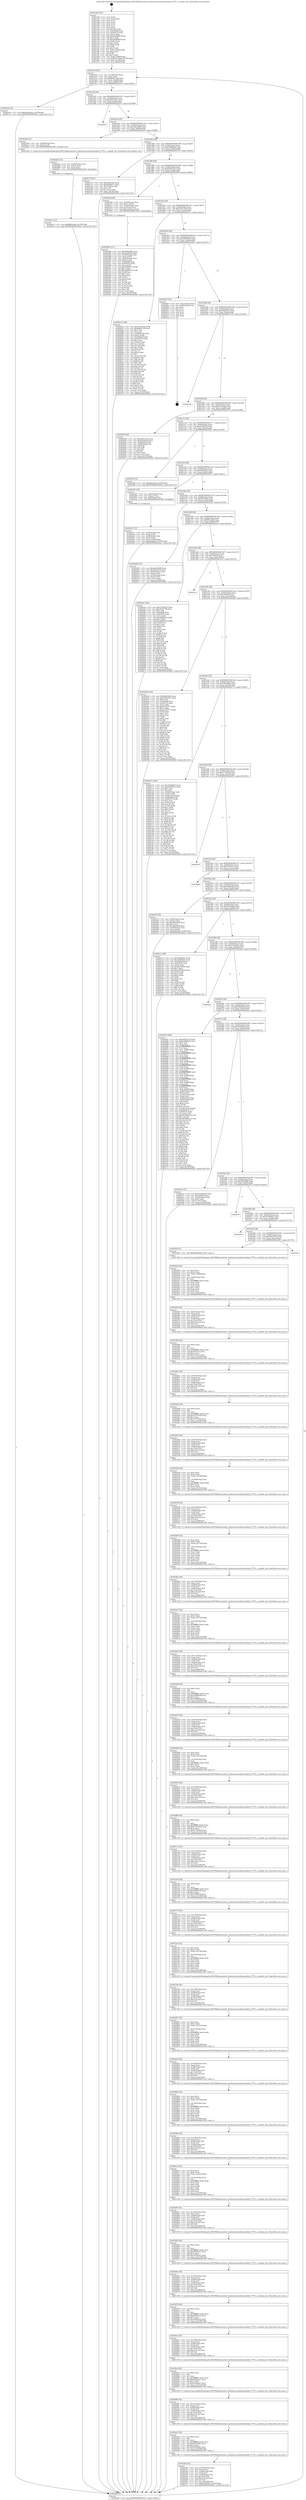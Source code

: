 digraph "0x401cb0" {
  label = "0x401cb0 (/mnt/c/Users/mathe/Desktop/tcc/POCII/binaries/extr_hashcatsrcmodulesmodule_07701.c_module_init_Final-ollvm.out::main(0))"
  labelloc = "t"
  node[shape=record]

  Entry [label="",width=0.3,height=0.3,shape=circle,fillcolor=black,style=filled]
  "0x401d15" [label="{
     0x401d15 [29]\l
     | [instrs]\l
     &nbsp;&nbsp;0x401d15 \<+3\>: mov -0x70(%rbp),%eax\l
     &nbsp;&nbsp;0x401d18 \<+2\>: mov %eax,%ecx\l
     &nbsp;&nbsp;0x401d1a \<+6\>: sub $0x8bb617d0,%ecx\l
     &nbsp;&nbsp;0x401d20 \<+6\>: mov %eax,-0x84(%rbp)\l
     &nbsp;&nbsp;0x401d26 \<+6\>: mov %ecx,-0x88(%rbp)\l
     &nbsp;&nbsp;0x401d2c \<+6\>: je 0000000000402c0e \<main+0xf5e\>\l
  }"]
  "0x402c0e" [label="{
     0x402c0e [12]\l
     | [instrs]\l
     &nbsp;&nbsp;0x402c0e \<+7\>: movl $0x26c94ebd,-0x70(%rbp)\l
     &nbsp;&nbsp;0x402c15 \<+5\>: jmp 0000000000402dd2 \<main+0x1122\>\l
  }"]
  "0x401d32" [label="{
     0x401d32 [28]\l
     | [instrs]\l
     &nbsp;&nbsp;0x401d32 \<+5\>: jmp 0000000000401d37 \<main+0x87\>\l
     &nbsp;&nbsp;0x401d37 \<+6\>: mov -0x84(%rbp),%eax\l
     &nbsp;&nbsp;0x401d3d \<+5\>: sub $0xad50116c,%eax\l
     &nbsp;&nbsp;0x401d42 \<+6\>: mov %eax,-0x8c(%rbp)\l
     &nbsp;&nbsp;0x401d48 \<+6\>: je 0000000000402d19 \<main+0x1069\>\l
  }"]
  Exit [label="",width=0.3,height=0.3,shape=circle,fillcolor=black,style=filled,peripheries=2]
  "0x402d19" [label="{
     0x402d19\l
  }", style=dashed]
  "0x401d4e" [label="{
     0x401d4e [28]\l
     | [instrs]\l
     &nbsp;&nbsp;0x401d4e \<+5\>: jmp 0000000000401d53 \<main+0xa3\>\l
     &nbsp;&nbsp;0x401d53 \<+6\>: mov -0x84(%rbp),%eax\l
     &nbsp;&nbsp;0x401d59 \<+5\>: sub $0xad6ce809,%eax\l
     &nbsp;&nbsp;0x401d5e \<+6\>: mov %eax,-0x90(%rbp)\l
     &nbsp;&nbsp;0x401d64 \<+6\>: je 0000000000402aa6 \<main+0xdf6\>\l
  }"]
  "0x402ac1" [label="{
     0x402ac1 [12]\l
     | [instrs]\l
     &nbsp;&nbsp;0x402ac1 \<+7\>: movl $0xf881e2dd,-0x70(%rbp)\l
     &nbsp;&nbsp;0x402ac8 \<+5\>: jmp 0000000000402dd2 \<main+0x1122\>\l
  }"]
  "0x402aa6" [label="{
     0x402aa6 [12]\l
     | [instrs]\l
     &nbsp;&nbsp;0x402aa6 \<+4\>: mov -0x48(%rbp),%rax\l
     &nbsp;&nbsp;0x402aaa \<+3\>: mov (%rax),%rdi\l
     &nbsp;&nbsp;0x402aad \<+5\>: call 0000000000401240 \<module_init\>\l
     | [calls]\l
     &nbsp;&nbsp;0x401240 \{1\} (/mnt/c/Users/mathe/Desktop/tcc/POCII/binaries/extr_hashcatsrcmodulesmodule_07701.c_module_init_Final-ollvm.out::module_init)\l
  }"]
  "0x401d6a" [label="{
     0x401d6a [28]\l
     | [instrs]\l
     &nbsp;&nbsp;0x401d6a \<+5\>: jmp 0000000000401d6f \<main+0xbf\>\l
     &nbsp;&nbsp;0x401d6f \<+6\>: mov -0x84(%rbp),%eax\l
     &nbsp;&nbsp;0x401d75 \<+5\>: sub $0xb2860b42,%eax\l
     &nbsp;&nbsp;0x401d7a \<+6\>: mov %eax,-0x94(%rbp)\l
     &nbsp;&nbsp;0x401d80 \<+6\>: je 0000000000402179 \<main+0x4c9\>\l
  }"]
  "0x402ab2" [label="{
     0x402ab2 [15]\l
     | [instrs]\l
     &nbsp;&nbsp;0x402ab2 \<+4\>: mov -0x48(%rbp),%rax\l
     &nbsp;&nbsp;0x402ab6 \<+3\>: mov (%rax),%rax\l
     &nbsp;&nbsp;0x402ab9 \<+3\>: mov %rax,%rdi\l
     &nbsp;&nbsp;0x402abc \<+5\>: call 0000000000401030 \<free@plt\>\l
     | [calls]\l
     &nbsp;&nbsp;0x401030 \{1\} (unknown)\l
  }"]
  "0x402179" [label="{
     0x402179 [27]\l
     | [instrs]\l
     &nbsp;&nbsp;0x402179 \<+5\>: mov $0xeb99c93c,%eax\l
     &nbsp;&nbsp;0x40217e \<+5\>: mov $0xcb9a8c57,%ecx\l
     &nbsp;&nbsp;0x402183 \<+3\>: mov -0x31(%rbp),%dl\l
     &nbsp;&nbsp;0x402186 \<+3\>: test $0x1,%dl\l
     &nbsp;&nbsp;0x402189 \<+3\>: cmovne %ecx,%eax\l
     &nbsp;&nbsp;0x40218c \<+3\>: mov %eax,-0x70(%rbp)\l
     &nbsp;&nbsp;0x40218f \<+5\>: jmp 0000000000402dd2 \<main+0x1122\>\l
  }"]
  "0x401d86" [label="{
     0x401d86 [28]\l
     | [instrs]\l
     &nbsp;&nbsp;0x401d86 \<+5\>: jmp 0000000000401d8b \<main+0xdb\>\l
     &nbsp;&nbsp;0x401d8b \<+6\>: mov -0x84(%rbp),%eax\l
     &nbsp;&nbsp;0x401d91 \<+5\>: sub $0xb56231b7,%eax\l
     &nbsp;&nbsp;0x401d96 \<+6\>: mov %eax,-0x98(%rbp)\l
     &nbsp;&nbsp;0x401d9c \<+6\>: je 000000000040236d \<main+0x6bd\>\l
  }"]
  "0x402a4b" [label="{
     0x402a4b [52]\l
     | [instrs]\l
     &nbsp;&nbsp;0x402a4b \<+6\>: mov -0x160(%rbp),%ecx\l
     &nbsp;&nbsp;0x402a51 \<+3\>: imul %eax,%ecx\l
     &nbsp;&nbsp;0x402a54 \<+4\>: mov -0x48(%rbp),%r8\l
     &nbsp;&nbsp;0x402a58 \<+3\>: mov (%r8),%r8\l
     &nbsp;&nbsp;0x402a5b \<+4\>: mov -0x40(%rbp),%r9\l
     &nbsp;&nbsp;0x402a5f \<+3\>: movslq (%r9),%r9\l
     &nbsp;&nbsp;0x402a62 \<+7\>: imul $0x1e0,%r9,%r9\l
     &nbsp;&nbsp;0x402a69 \<+3\>: add %r9,%r8\l
     &nbsp;&nbsp;0x402a6c \<+7\>: mov %ecx,0x1d8(%r8)\l
     &nbsp;&nbsp;0x402a73 \<+7\>: movl $0x2508e324,-0x70(%rbp)\l
     &nbsp;&nbsp;0x402a7a \<+5\>: jmp 0000000000402dd2 \<main+0x1122\>\l
  }"]
  "0x40236d" [label="{
     0x40236d [29]\l
     | [instrs]\l
     &nbsp;&nbsp;0x40236d \<+4\>: mov -0x50(%rbp),%rax\l
     &nbsp;&nbsp;0x402371 \<+6\>: movl $0x1,(%rax)\l
     &nbsp;&nbsp;0x402377 \<+4\>: mov -0x50(%rbp),%rax\l
     &nbsp;&nbsp;0x40237b \<+3\>: movslq (%rax),%rax\l
     &nbsp;&nbsp;0x40237e \<+7\>: imul $0x1e0,%rax,%rdi\l
     &nbsp;&nbsp;0x402385 \<+5\>: call 0000000000401050 \<malloc@plt\>\l
     | [calls]\l
     &nbsp;&nbsp;0x401050 \{1\} (unknown)\l
  }"]
  "0x401da2" [label="{
     0x401da2 [28]\l
     | [instrs]\l
     &nbsp;&nbsp;0x401da2 \<+5\>: jmp 0000000000401da7 \<main+0xf7\>\l
     &nbsp;&nbsp;0x401da7 \<+6\>: mov -0x84(%rbp),%eax\l
     &nbsp;&nbsp;0x401dad \<+5\>: sub $0xc452c758,%eax\l
     &nbsp;&nbsp;0x401db2 \<+6\>: mov %eax,-0x9c(%rbp)\l
     &nbsp;&nbsp;0x401db8 \<+6\>: je 0000000000402b7a \<main+0xeca\>\l
  }"]
  "0x402a23" [label="{
     0x402a23 [40]\l
     | [instrs]\l
     &nbsp;&nbsp;0x402a23 \<+5\>: mov $0x2,%ecx\l
     &nbsp;&nbsp;0x402a28 \<+1\>: cltd\l
     &nbsp;&nbsp;0x402a29 \<+2\>: idiv %ecx\l
     &nbsp;&nbsp;0x402a2b \<+6\>: imul $0xfffffffe,%edx,%ecx\l
     &nbsp;&nbsp;0x402a31 \<+6\>: sub $0x8528c66e,%ecx\l
     &nbsp;&nbsp;0x402a37 \<+3\>: add $0x1,%ecx\l
     &nbsp;&nbsp;0x402a3a \<+6\>: add $0x8528c66e,%ecx\l
     &nbsp;&nbsp;0x402a40 \<+6\>: mov %ecx,-0x160(%rbp)\l
     &nbsp;&nbsp;0x402a46 \<+5\>: call 0000000000401160 \<next_i\>\l
     | [calls]\l
     &nbsp;&nbsp;0x401160 \{1\} (/mnt/c/Users/mathe/Desktop/tcc/POCII/binaries/extr_hashcatsrcmodulesmodule_07701.c_module_init_Final-ollvm.out::next_i)\l
  }"]
  "0x402b7a" [label="{
     0x402b7a [148]\l
     | [instrs]\l
     &nbsp;&nbsp;0x402b7a \<+5\>: mov $0x27dc8162,%eax\l
     &nbsp;&nbsp;0x402b7f \<+5\>: mov $0x8bb617d0,%ecx\l
     &nbsp;&nbsp;0x402b84 \<+2\>: mov $0x1,%dl\l
     &nbsp;&nbsp;0x402b86 \<+2\>: xor %esi,%esi\l
     &nbsp;&nbsp;0x402b88 \<+4\>: mov -0x68(%rbp),%rdi\l
     &nbsp;&nbsp;0x402b8c \<+6\>: movl $0x0,(%rdi)\l
     &nbsp;&nbsp;0x402b92 \<+8\>: mov 0x4050a8,%r8d\l
     &nbsp;&nbsp;0x402b9a \<+8\>: mov 0x405070,%r9d\l
     &nbsp;&nbsp;0x402ba2 \<+3\>: sub $0x1,%esi\l
     &nbsp;&nbsp;0x402ba5 \<+3\>: mov %r8d,%r10d\l
     &nbsp;&nbsp;0x402ba8 \<+3\>: add %esi,%r10d\l
     &nbsp;&nbsp;0x402bab \<+4\>: imul %r10d,%r8d\l
     &nbsp;&nbsp;0x402baf \<+4\>: and $0x1,%r8d\l
     &nbsp;&nbsp;0x402bb3 \<+4\>: cmp $0x0,%r8d\l
     &nbsp;&nbsp;0x402bb7 \<+4\>: sete %r11b\l
     &nbsp;&nbsp;0x402bbb \<+4\>: cmp $0xa,%r9d\l
     &nbsp;&nbsp;0x402bbf \<+3\>: setl %bl\l
     &nbsp;&nbsp;0x402bc2 \<+3\>: mov %r11b,%r14b\l
     &nbsp;&nbsp;0x402bc5 \<+4\>: xor $0xff,%r14b\l
     &nbsp;&nbsp;0x402bc9 \<+3\>: mov %bl,%r15b\l
     &nbsp;&nbsp;0x402bcc \<+4\>: xor $0xff,%r15b\l
     &nbsp;&nbsp;0x402bd0 \<+3\>: xor $0x0,%dl\l
     &nbsp;&nbsp;0x402bd3 \<+3\>: mov %r14b,%r12b\l
     &nbsp;&nbsp;0x402bd6 \<+4\>: and $0x0,%r12b\l
     &nbsp;&nbsp;0x402bda \<+3\>: and %dl,%r11b\l
     &nbsp;&nbsp;0x402bdd \<+3\>: mov %r15b,%r13b\l
     &nbsp;&nbsp;0x402be0 \<+4\>: and $0x0,%r13b\l
     &nbsp;&nbsp;0x402be4 \<+2\>: and %dl,%bl\l
     &nbsp;&nbsp;0x402be6 \<+3\>: or %r11b,%r12b\l
     &nbsp;&nbsp;0x402be9 \<+3\>: or %bl,%r13b\l
     &nbsp;&nbsp;0x402bec \<+3\>: xor %r13b,%r12b\l
     &nbsp;&nbsp;0x402bef \<+3\>: or %r15b,%r14b\l
     &nbsp;&nbsp;0x402bf2 \<+4\>: xor $0xff,%r14b\l
     &nbsp;&nbsp;0x402bf6 \<+3\>: or $0x0,%dl\l
     &nbsp;&nbsp;0x402bf9 \<+3\>: and %dl,%r14b\l
     &nbsp;&nbsp;0x402bfc \<+3\>: or %r14b,%r12b\l
     &nbsp;&nbsp;0x402bff \<+4\>: test $0x1,%r12b\l
     &nbsp;&nbsp;0x402c03 \<+3\>: cmovne %ecx,%eax\l
     &nbsp;&nbsp;0x402c06 \<+3\>: mov %eax,-0x70(%rbp)\l
     &nbsp;&nbsp;0x402c09 \<+5\>: jmp 0000000000402dd2 \<main+0x1122\>\l
  }"]
  "0x401dbe" [label="{
     0x401dbe [28]\l
     | [instrs]\l
     &nbsp;&nbsp;0x401dbe \<+5\>: jmp 0000000000401dc3 \<main+0x113\>\l
     &nbsp;&nbsp;0x401dc3 \<+6\>: mov -0x84(%rbp),%eax\l
     &nbsp;&nbsp;0x401dc9 \<+5\>: sub $0xc9558103,%eax\l
     &nbsp;&nbsp;0x401dce \<+6\>: mov %eax,-0xa0(%rbp)\l
     &nbsp;&nbsp;0x401dd4 \<+6\>: je 0000000000402d07 \<main+0x1057\>\l
  }"]
  "0x4029f6" [label="{
     0x4029f6 [45]\l
     | [instrs]\l
     &nbsp;&nbsp;0x4029f6 \<+6\>: mov -0x15c(%rbp),%ecx\l
     &nbsp;&nbsp;0x4029fc \<+3\>: imul %eax,%ecx\l
     &nbsp;&nbsp;0x4029ff \<+4\>: mov -0x48(%rbp),%r8\l
     &nbsp;&nbsp;0x402a03 \<+3\>: mov (%r8),%r8\l
     &nbsp;&nbsp;0x402a06 \<+4\>: mov -0x40(%rbp),%r9\l
     &nbsp;&nbsp;0x402a0a \<+3\>: movslq (%r9),%r9\l
     &nbsp;&nbsp;0x402a0d \<+7\>: imul $0x1e0,%r9,%r9\l
     &nbsp;&nbsp;0x402a14 \<+3\>: add %r9,%r8\l
     &nbsp;&nbsp;0x402a17 \<+7\>: mov %ecx,0x1d4(%r8)\l
     &nbsp;&nbsp;0x402a1e \<+5\>: call 0000000000401160 \<next_i\>\l
     | [calls]\l
     &nbsp;&nbsp;0x401160 \{1\} (/mnt/c/Users/mathe/Desktop/tcc/POCII/binaries/extr_hashcatsrcmodulesmodule_07701.c_module_init_Final-ollvm.out::next_i)\l
  }"]
  "0x402d07" [label="{
     0x402d07 [18]\l
     | [instrs]\l
     &nbsp;&nbsp;0x402d07 \<+3\>: mov -0x2c(%rbp),%eax\l
     &nbsp;&nbsp;0x402d0a \<+4\>: lea -0x28(%rbp),%rsp\l
     &nbsp;&nbsp;0x402d0e \<+1\>: pop %rbx\l
     &nbsp;&nbsp;0x402d0f \<+2\>: pop %r12\l
     &nbsp;&nbsp;0x402d11 \<+2\>: pop %r13\l
     &nbsp;&nbsp;0x402d13 \<+2\>: pop %r14\l
     &nbsp;&nbsp;0x402d15 \<+2\>: pop %r15\l
     &nbsp;&nbsp;0x402d17 \<+1\>: pop %rbp\l
     &nbsp;&nbsp;0x402d18 \<+1\>: ret\l
  }"]
  "0x401dda" [label="{
     0x401dda [28]\l
     | [instrs]\l
     &nbsp;&nbsp;0x401dda \<+5\>: jmp 0000000000401ddf \<main+0x12f\>\l
     &nbsp;&nbsp;0x401ddf \<+6\>: mov -0x84(%rbp),%eax\l
     &nbsp;&nbsp;0x401de5 \<+5\>: sub $0xcb9a8c57,%eax\l
     &nbsp;&nbsp;0x401dea \<+6\>: mov %eax,-0xa4(%rbp)\l
     &nbsp;&nbsp;0x401df0 \<+6\>: je 0000000000402194 \<main+0x4e4\>\l
  }"]
  "0x4029ce" [label="{
     0x4029ce [40]\l
     | [instrs]\l
     &nbsp;&nbsp;0x4029ce \<+5\>: mov $0x2,%ecx\l
     &nbsp;&nbsp;0x4029d3 \<+1\>: cltd\l
     &nbsp;&nbsp;0x4029d4 \<+2\>: idiv %ecx\l
     &nbsp;&nbsp;0x4029d6 \<+6\>: imul $0xfffffffe,%edx,%ecx\l
     &nbsp;&nbsp;0x4029dc \<+6\>: add $0x6c0ddee1,%ecx\l
     &nbsp;&nbsp;0x4029e2 \<+3\>: add $0x1,%ecx\l
     &nbsp;&nbsp;0x4029e5 \<+6\>: sub $0x6c0ddee1,%ecx\l
     &nbsp;&nbsp;0x4029eb \<+6\>: mov %ecx,-0x15c(%rbp)\l
     &nbsp;&nbsp;0x4029f1 \<+5\>: call 0000000000401160 \<next_i\>\l
     | [calls]\l
     &nbsp;&nbsp;0x401160 \{1\} (/mnt/c/Users/mathe/Desktop/tcc/POCII/binaries/extr_hashcatsrcmodulesmodule_07701.c_module_init_Final-ollvm.out::next_i)\l
  }"]
  "0x402194" [label="{
     0x402194\l
  }", style=dashed]
  "0x401df6" [label="{
     0x401df6 [28]\l
     | [instrs]\l
     &nbsp;&nbsp;0x401df6 \<+5\>: jmp 0000000000401dfb \<main+0x14b\>\l
     &nbsp;&nbsp;0x401dfb \<+6\>: mov -0x84(%rbp),%eax\l
     &nbsp;&nbsp;0x401e01 \<+5\>: sub $0xd571da59,%eax\l
     &nbsp;&nbsp;0x401e06 \<+6\>: mov %eax,-0xa8(%rbp)\l
     &nbsp;&nbsp;0x401e0c \<+6\>: je 0000000000402030 \<main+0x380\>\l
  }"]
  "0x4029a1" [label="{
     0x4029a1 [45]\l
     | [instrs]\l
     &nbsp;&nbsp;0x4029a1 \<+6\>: mov -0x158(%rbp),%ecx\l
     &nbsp;&nbsp;0x4029a7 \<+3\>: imul %eax,%ecx\l
     &nbsp;&nbsp;0x4029aa \<+4\>: mov -0x48(%rbp),%r8\l
     &nbsp;&nbsp;0x4029ae \<+3\>: mov (%r8),%r8\l
     &nbsp;&nbsp;0x4029b1 \<+4\>: mov -0x40(%rbp),%r9\l
     &nbsp;&nbsp;0x4029b5 \<+3\>: movslq (%r9),%r9\l
     &nbsp;&nbsp;0x4029b8 \<+7\>: imul $0x1e0,%r9,%r9\l
     &nbsp;&nbsp;0x4029bf \<+3\>: add %r9,%r8\l
     &nbsp;&nbsp;0x4029c2 \<+7\>: mov %ecx,0x1d0(%r8)\l
     &nbsp;&nbsp;0x4029c9 \<+5\>: call 0000000000401160 \<next_i\>\l
     | [calls]\l
     &nbsp;&nbsp;0x401160 \{1\} (/mnt/c/Users/mathe/Desktop/tcc/POCII/binaries/extr_hashcatsrcmodulesmodule_07701.c_module_init_Final-ollvm.out::next_i)\l
  }"]
  "0x402030" [label="{
     0x402030 [44]\l
     | [instrs]\l
     &nbsp;&nbsp;0x402030 \<+5\>: mov $0xad50116c,%eax\l
     &nbsp;&nbsp;0x402035 \<+5\>: mov $0x2f5ad52d,%ecx\l
     &nbsp;&nbsp;0x40203a \<+3\>: mov -0x6a(%rbp),%dl\l
     &nbsp;&nbsp;0x40203d \<+4\>: mov -0x69(%rbp),%sil\l
     &nbsp;&nbsp;0x402041 \<+3\>: mov %dl,%dil\l
     &nbsp;&nbsp;0x402044 \<+3\>: and %sil,%dil\l
     &nbsp;&nbsp;0x402047 \<+3\>: xor %sil,%dl\l
     &nbsp;&nbsp;0x40204a \<+3\>: or %dl,%dil\l
     &nbsp;&nbsp;0x40204d \<+4\>: test $0x1,%dil\l
     &nbsp;&nbsp;0x402051 \<+3\>: cmovne %ecx,%eax\l
     &nbsp;&nbsp;0x402054 \<+3\>: mov %eax,-0x70(%rbp)\l
     &nbsp;&nbsp;0x402057 \<+5\>: jmp 0000000000402dd2 \<main+0x1122\>\l
  }"]
  "0x401e12" [label="{
     0x401e12 [28]\l
     | [instrs]\l
     &nbsp;&nbsp;0x401e12 \<+5\>: jmp 0000000000401e17 \<main+0x167\>\l
     &nbsp;&nbsp;0x401e17 \<+6\>: mov -0x84(%rbp),%eax\l
     &nbsp;&nbsp;0x401e1d \<+5\>: sub $0xe5e89cfd,%eax\l
     &nbsp;&nbsp;0x401e22 \<+6\>: mov %eax,-0xac(%rbp)\l
     &nbsp;&nbsp;0x401e28 \<+6\>: je 00000000004023f9 \<main+0x749\>\l
  }"]
  "0x402dd2" [label="{
     0x402dd2 [5]\l
     | [instrs]\l
     &nbsp;&nbsp;0x402dd2 \<+5\>: jmp 0000000000401d15 \<main+0x65\>\l
  }"]
  "0x401cb0" [label="{
     0x401cb0 [101]\l
     | [instrs]\l
     &nbsp;&nbsp;0x401cb0 \<+1\>: push %rbp\l
     &nbsp;&nbsp;0x401cb1 \<+3\>: mov %rsp,%rbp\l
     &nbsp;&nbsp;0x401cb4 \<+2\>: push %r15\l
     &nbsp;&nbsp;0x401cb6 \<+2\>: push %r14\l
     &nbsp;&nbsp;0x401cb8 \<+2\>: push %r13\l
     &nbsp;&nbsp;0x401cba \<+2\>: push %r12\l
     &nbsp;&nbsp;0x401cbc \<+1\>: push %rbx\l
     &nbsp;&nbsp;0x401cbd \<+7\>: sub $0x148,%rsp\l
     &nbsp;&nbsp;0x401cc4 \<+7\>: mov 0x4050a8,%eax\l
     &nbsp;&nbsp;0x401ccb \<+7\>: mov 0x405070,%ecx\l
     &nbsp;&nbsp;0x401cd2 \<+2\>: mov %eax,%edx\l
     &nbsp;&nbsp;0x401cd4 \<+6\>: add $0x2bb6d6af,%edx\l
     &nbsp;&nbsp;0x401cda \<+3\>: sub $0x1,%edx\l
     &nbsp;&nbsp;0x401cdd \<+6\>: sub $0x2bb6d6af,%edx\l
     &nbsp;&nbsp;0x401ce3 \<+3\>: imul %edx,%eax\l
     &nbsp;&nbsp;0x401ce6 \<+3\>: and $0x1,%eax\l
     &nbsp;&nbsp;0x401ce9 \<+3\>: cmp $0x0,%eax\l
     &nbsp;&nbsp;0x401cec \<+4\>: sete %r8b\l
     &nbsp;&nbsp;0x401cf0 \<+4\>: and $0x1,%r8b\l
     &nbsp;&nbsp;0x401cf4 \<+4\>: mov %r8b,-0x6a(%rbp)\l
     &nbsp;&nbsp;0x401cf8 \<+3\>: cmp $0xa,%ecx\l
     &nbsp;&nbsp;0x401cfb \<+4\>: setl %r8b\l
     &nbsp;&nbsp;0x401cff \<+4\>: and $0x1,%r8b\l
     &nbsp;&nbsp;0x401d03 \<+4\>: mov %r8b,-0x69(%rbp)\l
     &nbsp;&nbsp;0x401d07 \<+7\>: movl $0xd571da59,-0x70(%rbp)\l
     &nbsp;&nbsp;0x401d0e \<+3\>: mov %edi,-0x74(%rbp)\l
     &nbsp;&nbsp;0x401d11 \<+4\>: mov %rsi,-0x80(%rbp)\l
  }"]
  "0x402979" [label="{
     0x402979 [40]\l
     | [instrs]\l
     &nbsp;&nbsp;0x402979 \<+5\>: mov $0x2,%ecx\l
     &nbsp;&nbsp;0x40297e \<+1\>: cltd\l
     &nbsp;&nbsp;0x40297f \<+2\>: idiv %ecx\l
     &nbsp;&nbsp;0x402981 \<+6\>: imul $0xfffffffe,%edx,%ecx\l
     &nbsp;&nbsp;0x402987 \<+6\>: sub $0xe0644c2e,%ecx\l
     &nbsp;&nbsp;0x40298d \<+3\>: add $0x1,%ecx\l
     &nbsp;&nbsp;0x402990 \<+6\>: add $0xe0644c2e,%ecx\l
     &nbsp;&nbsp;0x402996 \<+6\>: mov %ecx,-0x158(%rbp)\l
     &nbsp;&nbsp;0x40299c \<+5\>: call 0000000000401160 \<next_i\>\l
     | [calls]\l
     &nbsp;&nbsp;0x401160 \{1\} (/mnt/c/Users/mathe/Desktop/tcc/POCII/binaries/extr_hashcatsrcmodulesmodule_07701.c_module_init_Final-ollvm.out::next_i)\l
  }"]
  "0x4023f9" [label="{
     0x4023f9 [12]\l
     | [instrs]\l
     &nbsp;&nbsp;0x4023f9 \<+7\>: movl $0xf5b23ef3,-0x70(%rbp)\l
     &nbsp;&nbsp;0x402400 \<+5\>: jmp 0000000000402dd2 \<main+0x1122\>\l
  }"]
  "0x401e2e" [label="{
     0x401e2e [28]\l
     | [instrs]\l
     &nbsp;&nbsp;0x401e2e \<+5\>: jmp 0000000000401e33 \<main+0x183\>\l
     &nbsp;&nbsp;0x401e33 \<+6\>: mov -0x84(%rbp),%eax\l
     &nbsp;&nbsp;0x401e39 \<+5\>: sub $0xeb99c93c,%eax\l
     &nbsp;&nbsp;0x401e3e \<+6\>: mov %eax,-0xb0(%rbp)\l
     &nbsp;&nbsp;0x401e44 \<+6\>: je 0000000000402297 \<main+0x5e7\>\l
  }"]
  "0x40294c" [label="{
     0x40294c [45]\l
     | [instrs]\l
     &nbsp;&nbsp;0x40294c \<+6\>: mov -0x154(%rbp),%ecx\l
     &nbsp;&nbsp;0x402952 \<+3\>: imul %eax,%ecx\l
     &nbsp;&nbsp;0x402955 \<+4\>: mov -0x48(%rbp),%r8\l
     &nbsp;&nbsp;0x402959 \<+3\>: mov (%r8),%r8\l
     &nbsp;&nbsp;0x40295c \<+4\>: mov -0x40(%rbp),%r9\l
     &nbsp;&nbsp;0x402960 \<+3\>: movslq (%r9),%r9\l
     &nbsp;&nbsp;0x402963 \<+7\>: imul $0x1e0,%r9,%r9\l
     &nbsp;&nbsp;0x40296a \<+3\>: add %r9,%r8\l
     &nbsp;&nbsp;0x40296d \<+7\>: mov %ecx,0x198(%r8)\l
     &nbsp;&nbsp;0x402974 \<+5\>: call 0000000000401160 \<next_i\>\l
     | [calls]\l
     &nbsp;&nbsp;0x401160 \{1\} (/mnt/c/Users/mathe/Desktop/tcc/POCII/binaries/extr_hashcatsrcmodulesmodule_07701.c_module_init_Final-ollvm.out::next_i)\l
  }"]
  "0x402297" [label="{
     0x402297 [16]\l
     | [instrs]\l
     &nbsp;&nbsp;0x402297 \<+4\>: mov -0x60(%rbp),%rax\l
     &nbsp;&nbsp;0x40229b \<+3\>: mov (%rax),%rax\l
     &nbsp;&nbsp;0x40229e \<+4\>: mov 0x8(%rax),%rdi\l
     &nbsp;&nbsp;0x4022a2 \<+5\>: call 0000000000401060 \<atoi@plt\>\l
     | [calls]\l
     &nbsp;&nbsp;0x401060 \{1\} (unknown)\l
  }"]
  "0x401e4a" [label="{
     0x401e4a [28]\l
     | [instrs]\l
     &nbsp;&nbsp;0x401e4a \<+5\>: jmp 0000000000401e4f \<main+0x19f\>\l
     &nbsp;&nbsp;0x401e4f \<+6\>: mov -0x84(%rbp),%eax\l
     &nbsp;&nbsp;0x401e55 \<+5\>: sub $0xf5b23ef3,%eax\l
     &nbsp;&nbsp;0x401e5a \<+6\>: mov %eax,-0xb4(%rbp)\l
     &nbsp;&nbsp;0x401e60 \<+6\>: je 0000000000402405 \<main+0x755\>\l
  }"]
  "0x402924" [label="{
     0x402924 [40]\l
     | [instrs]\l
     &nbsp;&nbsp;0x402924 \<+5\>: mov $0x2,%ecx\l
     &nbsp;&nbsp;0x402929 \<+1\>: cltd\l
     &nbsp;&nbsp;0x40292a \<+2\>: idiv %ecx\l
     &nbsp;&nbsp;0x40292c \<+6\>: imul $0xfffffffe,%edx,%ecx\l
     &nbsp;&nbsp;0x402932 \<+6\>: sub $0x38294c61,%ecx\l
     &nbsp;&nbsp;0x402938 \<+3\>: add $0x1,%ecx\l
     &nbsp;&nbsp;0x40293b \<+6\>: add $0x38294c61,%ecx\l
     &nbsp;&nbsp;0x402941 \<+6\>: mov %ecx,-0x154(%rbp)\l
     &nbsp;&nbsp;0x402947 \<+5\>: call 0000000000401160 \<next_i\>\l
     | [calls]\l
     &nbsp;&nbsp;0x401160 \{1\} (/mnt/c/Users/mathe/Desktop/tcc/POCII/binaries/extr_hashcatsrcmodulesmodule_07701.c_module_init_Final-ollvm.out::next_i)\l
  }"]
  "0x402405" [label="{
     0x402405 [33]\l
     | [instrs]\l
     &nbsp;&nbsp;0x402405 \<+5\>: mov $0xad6ce809,%eax\l
     &nbsp;&nbsp;0x40240a \<+5\>: mov $0x5bdc5478,%ecx\l
     &nbsp;&nbsp;0x40240f \<+4\>: mov -0x40(%rbp),%rdx\l
     &nbsp;&nbsp;0x402413 \<+2\>: mov (%rdx),%esi\l
     &nbsp;&nbsp;0x402415 \<+4\>: mov -0x50(%rbp),%rdx\l
     &nbsp;&nbsp;0x402419 \<+2\>: cmp (%rdx),%esi\l
     &nbsp;&nbsp;0x40241b \<+3\>: cmovl %ecx,%eax\l
     &nbsp;&nbsp;0x40241e \<+3\>: mov %eax,-0x70(%rbp)\l
     &nbsp;&nbsp;0x402421 \<+5\>: jmp 0000000000402dd2 \<main+0x1122\>\l
  }"]
  "0x401e66" [label="{
     0x401e66 [28]\l
     | [instrs]\l
     &nbsp;&nbsp;0x401e66 \<+5\>: jmp 0000000000401e6b \<main+0x1bb\>\l
     &nbsp;&nbsp;0x401e6b \<+6\>: mov -0x84(%rbp),%eax\l
     &nbsp;&nbsp;0x401e71 \<+5\>: sub $0xf881e2dd,%eax\l
     &nbsp;&nbsp;0x401e76 \<+6\>: mov %eax,-0xb8(%rbp)\l
     &nbsp;&nbsp;0x401e7c \<+6\>: je 0000000000402aea \<main+0xe3a\>\l
  }"]
  "0x4028f7" [label="{
     0x4028f7 [45]\l
     | [instrs]\l
     &nbsp;&nbsp;0x4028f7 \<+6\>: mov -0x150(%rbp),%ecx\l
     &nbsp;&nbsp;0x4028fd \<+3\>: imul %eax,%ecx\l
     &nbsp;&nbsp;0x402900 \<+4\>: mov -0x48(%rbp),%r8\l
     &nbsp;&nbsp;0x402904 \<+3\>: mov (%r8),%r8\l
     &nbsp;&nbsp;0x402907 \<+4\>: mov -0x40(%rbp),%r9\l
     &nbsp;&nbsp;0x40290b \<+3\>: movslq (%r9),%r9\l
     &nbsp;&nbsp;0x40290e \<+7\>: imul $0x1e0,%r9,%r9\l
     &nbsp;&nbsp;0x402915 \<+3\>: add %r9,%r8\l
     &nbsp;&nbsp;0x402918 \<+7\>: mov %ecx,0x194(%r8)\l
     &nbsp;&nbsp;0x40291f \<+5\>: call 0000000000401160 \<next_i\>\l
     | [calls]\l
     &nbsp;&nbsp;0x401160 \{1\} (/mnt/c/Users/mathe/Desktop/tcc/POCII/binaries/extr_hashcatsrcmodulesmodule_07701.c_module_init_Final-ollvm.out::next_i)\l
  }"]
  "0x402aea" [label="{
     0x402aea [144]\l
     | [instrs]\l
     &nbsp;&nbsp;0x402aea \<+5\>: mov $0x27dc8162,%eax\l
     &nbsp;&nbsp;0x402aef \<+5\>: mov $0xc452c758,%ecx\l
     &nbsp;&nbsp;0x402af4 \<+2\>: mov $0x1,%dl\l
     &nbsp;&nbsp;0x402af6 \<+7\>: mov 0x4050a8,%esi\l
     &nbsp;&nbsp;0x402afd \<+7\>: mov 0x405070,%edi\l
     &nbsp;&nbsp;0x402b04 \<+3\>: mov %esi,%r8d\l
     &nbsp;&nbsp;0x402b07 \<+7\>: sub $0xc8d645e0,%r8d\l
     &nbsp;&nbsp;0x402b0e \<+4\>: sub $0x1,%r8d\l
     &nbsp;&nbsp;0x402b12 \<+7\>: add $0xc8d645e0,%r8d\l
     &nbsp;&nbsp;0x402b19 \<+4\>: imul %r8d,%esi\l
     &nbsp;&nbsp;0x402b1d \<+3\>: and $0x1,%esi\l
     &nbsp;&nbsp;0x402b20 \<+3\>: cmp $0x0,%esi\l
     &nbsp;&nbsp;0x402b23 \<+4\>: sete %r9b\l
     &nbsp;&nbsp;0x402b27 \<+3\>: cmp $0xa,%edi\l
     &nbsp;&nbsp;0x402b2a \<+4\>: setl %r10b\l
     &nbsp;&nbsp;0x402b2e \<+3\>: mov %r9b,%r11b\l
     &nbsp;&nbsp;0x402b31 \<+4\>: xor $0xff,%r11b\l
     &nbsp;&nbsp;0x402b35 \<+3\>: mov %r10b,%bl\l
     &nbsp;&nbsp;0x402b38 \<+3\>: xor $0xff,%bl\l
     &nbsp;&nbsp;0x402b3b \<+3\>: xor $0x0,%dl\l
     &nbsp;&nbsp;0x402b3e \<+3\>: mov %r11b,%r14b\l
     &nbsp;&nbsp;0x402b41 \<+4\>: and $0x0,%r14b\l
     &nbsp;&nbsp;0x402b45 \<+3\>: and %dl,%r9b\l
     &nbsp;&nbsp;0x402b48 \<+3\>: mov %bl,%r15b\l
     &nbsp;&nbsp;0x402b4b \<+4\>: and $0x0,%r15b\l
     &nbsp;&nbsp;0x402b4f \<+3\>: and %dl,%r10b\l
     &nbsp;&nbsp;0x402b52 \<+3\>: or %r9b,%r14b\l
     &nbsp;&nbsp;0x402b55 \<+3\>: or %r10b,%r15b\l
     &nbsp;&nbsp;0x402b58 \<+3\>: xor %r15b,%r14b\l
     &nbsp;&nbsp;0x402b5b \<+3\>: or %bl,%r11b\l
     &nbsp;&nbsp;0x402b5e \<+4\>: xor $0xff,%r11b\l
     &nbsp;&nbsp;0x402b62 \<+3\>: or $0x0,%dl\l
     &nbsp;&nbsp;0x402b65 \<+3\>: and %dl,%r11b\l
     &nbsp;&nbsp;0x402b68 \<+3\>: or %r11b,%r14b\l
     &nbsp;&nbsp;0x402b6b \<+4\>: test $0x1,%r14b\l
     &nbsp;&nbsp;0x402b6f \<+3\>: cmovne %ecx,%eax\l
     &nbsp;&nbsp;0x402b72 \<+3\>: mov %eax,-0x70(%rbp)\l
     &nbsp;&nbsp;0x402b75 \<+5\>: jmp 0000000000402dd2 \<main+0x1122\>\l
  }"]
  "0x401e82" [label="{
     0x401e82 [28]\l
     | [instrs]\l
     &nbsp;&nbsp;0x401e82 \<+5\>: jmp 0000000000401e87 \<main+0x1d7\>\l
     &nbsp;&nbsp;0x401e87 \<+6\>: mov -0x84(%rbp),%eax\l
     &nbsp;&nbsp;0x401e8d \<+5\>: sub $0x7284be,%eax\l
     &nbsp;&nbsp;0x401e92 \<+6\>: mov %eax,-0xbc(%rbp)\l
     &nbsp;&nbsp;0x401e98 \<+6\>: je 00000000004021ec \<main+0x53c\>\l
  }"]
  "0x4028c3" [label="{
     0x4028c3 [52]\l
     | [instrs]\l
     &nbsp;&nbsp;0x4028c3 \<+2\>: xor %ecx,%ecx\l
     &nbsp;&nbsp;0x4028c5 \<+5\>: mov $0x2,%edx\l
     &nbsp;&nbsp;0x4028ca \<+6\>: mov %edx,-0x14c(%rbp)\l
     &nbsp;&nbsp;0x4028d0 \<+1\>: cltd\l
     &nbsp;&nbsp;0x4028d1 \<+6\>: mov -0x14c(%rbp),%esi\l
     &nbsp;&nbsp;0x4028d7 \<+2\>: idiv %esi\l
     &nbsp;&nbsp;0x4028d9 \<+6\>: imul $0xfffffffe,%edx,%edx\l
     &nbsp;&nbsp;0x4028df \<+2\>: mov %ecx,%edi\l
     &nbsp;&nbsp;0x4028e1 \<+2\>: sub %edx,%edi\l
     &nbsp;&nbsp;0x4028e3 \<+2\>: mov %ecx,%edx\l
     &nbsp;&nbsp;0x4028e5 \<+3\>: sub $0x1,%edx\l
     &nbsp;&nbsp;0x4028e8 \<+2\>: add %edx,%edi\l
     &nbsp;&nbsp;0x4028ea \<+2\>: sub %edi,%ecx\l
     &nbsp;&nbsp;0x4028ec \<+6\>: mov %ecx,-0x150(%rbp)\l
     &nbsp;&nbsp;0x4028f2 \<+5\>: call 0000000000401160 \<next_i\>\l
     | [calls]\l
     &nbsp;&nbsp;0x401160 \{1\} (/mnt/c/Users/mathe/Desktop/tcc/POCII/binaries/extr_hashcatsrcmodulesmodule_07701.c_module_init_Final-ollvm.out::next_i)\l
  }"]
  "0x4021ec" [label="{
     0x4021ec\l
  }", style=dashed]
  "0x401e9e" [label="{
     0x401e9e [28]\l
     | [instrs]\l
     &nbsp;&nbsp;0x401e9e \<+5\>: jmp 0000000000401ea3 \<main+0x1f3\>\l
     &nbsp;&nbsp;0x401ea3 \<+6\>: mov -0x84(%rbp),%eax\l
     &nbsp;&nbsp;0x401ea9 \<+5\>: sub $0xc0b585,%eax\l
     &nbsp;&nbsp;0x401eae \<+6\>: mov %eax,-0xc0(%rbp)\l
     &nbsp;&nbsp;0x401eb4 \<+6\>: je 00000000004022dd \<main+0x62d\>\l
  }"]
  "0x402896" [label="{
     0x402896 [45]\l
     | [instrs]\l
     &nbsp;&nbsp;0x402896 \<+6\>: mov -0x148(%rbp),%ecx\l
     &nbsp;&nbsp;0x40289c \<+3\>: imul %eax,%ecx\l
     &nbsp;&nbsp;0x40289f \<+4\>: mov -0x48(%rbp),%r8\l
     &nbsp;&nbsp;0x4028a3 \<+3\>: mov (%r8),%r8\l
     &nbsp;&nbsp;0x4028a6 \<+4\>: mov -0x40(%rbp),%r9\l
     &nbsp;&nbsp;0x4028aa \<+3\>: movslq (%r9),%r9\l
     &nbsp;&nbsp;0x4028ad \<+7\>: imul $0x1e0,%r9,%r9\l
     &nbsp;&nbsp;0x4028b4 \<+3\>: add %r9,%r8\l
     &nbsp;&nbsp;0x4028b7 \<+7\>: mov %ecx,0x190(%r8)\l
     &nbsp;&nbsp;0x4028be \<+5\>: call 0000000000401160 \<next_i\>\l
     | [calls]\l
     &nbsp;&nbsp;0x401160 \{1\} (/mnt/c/Users/mathe/Desktop/tcc/POCII/binaries/extr_hashcatsrcmodulesmodule_07701.c_module_init_Final-ollvm.out::next_i)\l
  }"]
  "0x4022dd" [label="{
     0x4022dd [144]\l
     | [instrs]\l
     &nbsp;&nbsp;0x4022dd \<+5\>: mov $0x4f9e028b,%eax\l
     &nbsp;&nbsp;0x4022e2 \<+5\>: mov $0xb56231b7,%ecx\l
     &nbsp;&nbsp;0x4022e7 \<+2\>: mov $0x1,%dl\l
     &nbsp;&nbsp;0x4022e9 \<+7\>: mov 0x4050a8,%esi\l
     &nbsp;&nbsp;0x4022f0 \<+7\>: mov 0x405070,%edi\l
     &nbsp;&nbsp;0x4022f7 \<+3\>: mov %esi,%r8d\l
     &nbsp;&nbsp;0x4022fa \<+7\>: add $0xe015b757,%r8d\l
     &nbsp;&nbsp;0x402301 \<+4\>: sub $0x1,%r8d\l
     &nbsp;&nbsp;0x402305 \<+7\>: sub $0xe015b757,%r8d\l
     &nbsp;&nbsp;0x40230c \<+4\>: imul %r8d,%esi\l
     &nbsp;&nbsp;0x402310 \<+3\>: and $0x1,%esi\l
     &nbsp;&nbsp;0x402313 \<+3\>: cmp $0x0,%esi\l
     &nbsp;&nbsp;0x402316 \<+4\>: sete %r9b\l
     &nbsp;&nbsp;0x40231a \<+3\>: cmp $0xa,%edi\l
     &nbsp;&nbsp;0x40231d \<+4\>: setl %r10b\l
     &nbsp;&nbsp;0x402321 \<+3\>: mov %r9b,%r11b\l
     &nbsp;&nbsp;0x402324 \<+4\>: xor $0xff,%r11b\l
     &nbsp;&nbsp;0x402328 \<+3\>: mov %r10b,%bl\l
     &nbsp;&nbsp;0x40232b \<+3\>: xor $0xff,%bl\l
     &nbsp;&nbsp;0x40232e \<+3\>: xor $0x1,%dl\l
     &nbsp;&nbsp;0x402331 \<+3\>: mov %r11b,%r14b\l
     &nbsp;&nbsp;0x402334 \<+4\>: and $0xff,%r14b\l
     &nbsp;&nbsp;0x402338 \<+3\>: and %dl,%r9b\l
     &nbsp;&nbsp;0x40233b \<+3\>: mov %bl,%r15b\l
     &nbsp;&nbsp;0x40233e \<+4\>: and $0xff,%r15b\l
     &nbsp;&nbsp;0x402342 \<+3\>: and %dl,%r10b\l
     &nbsp;&nbsp;0x402345 \<+3\>: or %r9b,%r14b\l
     &nbsp;&nbsp;0x402348 \<+3\>: or %r10b,%r15b\l
     &nbsp;&nbsp;0x40234b \<+3\>: xor %r15b,%r14b\l
     &nbsp;&nbsp;0x40234e \<+3\>: or %bl,%r11b\l
     &nbsp;&nbsp;0x402351 \<+4\>: xor $0xff,%r11b\l
     &nbsp;&nbsp;0x402355 \<+3\>: or $0x1,%dl\l
     &nbsp;&nbsp;0x402358 \<+3\>: and %dl,%r11b\l
     &nbsp;&nbsp;0x40235b \<+3\>: or %r11b,%r14b\l
     &nbsp;&nbsp;0x40235e \<+4\>: test $0x1,%r14b\l
     &nbsp;&nbsp;0x402362 \<+3\>: cmovne %ecx,%eax\l
     &nbsp;&nbsp;0x402365 \<+3\>: mov %eax,-0x70(%rbp)\l
     &nbsp;&nbsp;0x402368 \<+5\>: jmp 0000000000402dd2 \<main+0x1122\>\l
  }"]
  "0x401eba" [label="{
     0x401eba [28]\l
     | [instrs]\l
     &nbsp;&nbsp;0x401eba \<+5\>: jmp 0000000000401ebf \<main+0x20f\>\l
     &nbsp;&nbsp;0x401ebf \<+6\>: mov -0x84(%rbp),%eax\l
     &nbsp;&nbsp;0x401ec5 \<+5\>: sub $0x160b5d2b,%eax\l
     &nbsp;&nbsp;0x401eca \<+6\>: mov %eax,-0xc4(%rbp)\l
     &nbsp;&nbsp;0x401ed0 \<+6\>: je 0000000000402c72 \<main+0xfc2\>\l
  }"]
  "0x402862" [label="{
     0x402862 [52]\l
     | [instrs]\l
     &nbsp;&nbsp;0x402862 \<+2\>: xor %ecx,%ecx\l
     &nbsp;&nbsp;0x402864 \<+5\>: mov $0x2,%edx\l
     &nbsp;&nbsp;0x402869 \<+6\>: mov %edx,-0x144(%rbp)\l
     &nbsp;&nbsp;0x40286f \<+1\>: cltd\l
     &nbsp;&nbsp;0x402870 \<+6\>: mov -0x144(%rbp),%esi\l
     &nbsp;&nbsp;0x402876 \<+2\>: idiv %esi\l
     &nbsp;&nbsp;0x402878 \<+6\>: imul $0xfffffffe,%edx,%edx\l
     &nbsp;&nbsp;0x40287e \<+2\>: mov %ecx,%edi\l
     &nbsp;&nbsp;0x402880 \<+2\>: sub %edx,%edi\l
     &nbsp;&nbsp;0x402882 \<+2\>: mov %ecx,%edx\l
     &nbsp;&nbsp;0x402884 \<+3\>: sub $0x1,%edx\l
     &nbsp;&nbsp;0x402887 \<+2\>: add %edx,%edi\l
     &nbsp;&nbsp;0x402889 \<+2\>: sub %edi,%ecx\l
     &nbsp;&nbsp;0x40288b \<+6\>: mov %ecx,-0x148(%rbp)\l
     &nbsp;&nbsp;0x402891 \<+5\>: call 0000000000401160 \<next_i\>\l
     | [calls]\l
     &nbsp;&nbsp;0x401160 \{1\} (/mnt/c/Users/mathe/Desktop/tcc/POCII/binaries/extr_hashcatsrcmodulesmodule_07701.c_module_init_Final-ollvm.out::next_i)\l
  }"]
  "0x402c72" [label="{
     0x402c72 [149]\l
     | [instrs]\l
     &nbsp;&nbsp;0x402c72 \<+5\>: mov $0x50c6db67,%eax\l
     &nbsp;&nbsp;0x402c77 \<+5\>: mov $0xc9558103,%ecx\l
     &nbsp;&nbsp;0x402c7c \<+2\>: mov $0x1,%dl\l
     &nbsp;&nbsp;0x402c7e \<+2\>: xor %esi,%esi\l
     &nbsp;&nbsp;0x402c80 \<+4\>: mov -0x68(%rbp),%rdi\l
     &nbsp;&nbsp;0x402c84 \<+3\>: mov (%rdi),%r8d\l
     &nbsp;&nbsp;0x402c87 \<+4\>: mov %r8d,-0x2c(%rbp)\l
     &nbsp;&nbsp;0x402c8b \<+8\>: mov 0x4050a8,%r8d\l
     &nbsp;&nbsp;0x402c93 \<+8\>: mov 0x405070,%r9d\l
     &nbsp;&nbsp;0x402c9b \<+3\>: sub $0x1,%esi\l
     &nbsp;&nbsp;0x402c9e \<+3\>: mov %r8d,%r10d\l
     &nbsp;&nbsp;0x402ca1 \<+3\>: add %esi,%r10d\l
     &nbsp;&nbsp;0x402ca4 \<+4\>: imul %r10d,%r8d\l
     &nbsp;&nbsp;0x402ca8 \<+4\>: and $0x1,%r8d\l
     &nbsp;&nbsp;0x402cac \<+4\>: cmp $0x0,%r8d\l
     &nbsp;&nbsp;0x402cb0 \<+4\>: sete %r11b\l
     &nbsp;&nbsp;0x402cb4 \<+4\>: cmp $0xa,%r9d\l
     &nbsp;&nbsp;0x402cb8 \<+3\>: setl %bl\l
     &nbsp;&nbsp;0x402cbb \<+3\>: mov %r11b,%r14b\l
     &nbsp;&nbsp;0x402cbe \<+4\>: xor $0xff,%r14b\l
     &nbsp;&nbsp;0x402cc2 \<+3\>: mov %bl,%r15b\l
     &nbsp;&nbsp;0x402cc5 \<+4\>: xor $0xff,%r15b\l
     &nbsp;&nbsp;0x402cc9 \<+3\>: xor $0x0,%dl\l
     &nbsp;&nbsp;0x402ccc \<+3\>: mov %r14b,%r12b\l
     &nbsp;&nbsp;0x402ccf \<+4\>: and $0x0,%r12b\l
     &nbsp;&nbsp;0x402cd3 \<+3\>: and %dl,%r11b\l
     &nbsp;&nbsp;0x402cd6 \<+3\>: mov %r15b,%r13b\l
     &nbsp;&nbsp;0x402cd9 \<+4\>: and $0x0,%r13b\l
     &nbsp;&nbsp;0x402cdd \<+2\>: and %dl,%bl\l
     &nbsp;&nbsp;0x402cdf \<+3\>: or %r11b,%r12b\l
     &nbsp;&nbsp;0x402ce2 \<+3\>: or %bl,%r13b\l
     &nbsp;&nbsp;0x402ce5 \<+3\>: xor %r13b,%r12b\l
     &nbsp;&nbsp;0x402ce8 \<+3\>: or %r15b,%r14b\l
     &nbsp;&nbsp;0x402ceb \<+4\>: xor $0xff,%r14b\l
     &nbsp;&nbsp;0x402cef \<+3\>: or $0x0,%dl\l
     &nbsp;&nbsp;0x402cf2 \<+3\>: and %dl,%r14b\l
     &nbsp;&nbsp;0x402cf5 \<+3\>: or %r14b,%r12b\l
     &nbsp;&nbsp;0x402cf8 \<+4\>: test $0x1,%r12b\l
     &nbsp;&nbsp;0x402cfc \<+3\>: cmovne %ecx,%eax\l
     &nbsp;&nbsp;0x402cff \<+3\>: mov %eax,-0x70(%rbp)\l
     &nbsp;&nbsp;0x402d02 \<+5\>: jmp 0000000000402dd2 \<main+0x1122\>\l
  }"]
  "0x401ed6" [label="{
     0x401ed6 [28]\l
     | [instrs]\l
     &nbsp;&nbsp;0x401ed6 \<+5\>: jmp 0000000000401edb \<main+0x22b\>\l
     &nbsp;&nbsp;0x401edb \<+6\>: mov -0x84(%rbp),%eax\l
     &nbsp;&nbsp;0x401ee1 \<+5\>: sub $0x217c4814,%eax\l
     &nbsp;&nbsp;0x401ee6 \<+6\>: mov %eax,-0xc8(%rbp)\l
     &nbsp;&nbsp;0x401eec \<+6\>: je 0000000000402d55 \<main+0x10a5\>\l
  }"]
  "0x402835" [label="{
     0x402835 [45]\l
     | [instrs]\l
     &nbsp;&nbsp;0x402835 \<+6\>: mov -0x140(%rbp),%ecx\l
     &nbsp;&nbsp;0x40283b \<+3\>: imul %eax,%ecx\l
     &nbsp;&nbsp;0x40283e \<+4\>: mov -0x48(%rbp),%r8\l
     &nbsp;&nbsp;0x402842 \<+3\>: mov (%r8),%r8\l
     &nbsp;&nbsp;0x402845 \<+4\>: mov -0x40(%rbp),%r9\l
     &nbsp;&nbsp;0x402849 \<+3\>: movslq (%r9),%r9\l
     &nbsp;&nbsp;0x40284c \<+7\>: imul $0x1e0,%r9,%r9\l
     &nbsp;&nbsp;0x402853 \<+3\>: add %r9,%r8\l
     &nbsp;&nbsp;0x402856 \<+7\>: mov %ecx,0x18c(%r8)\l
     &nbsp;&nbsp;0x40285d \<+5\>: call 0000000000401160 \<next_i\>\l
     | [calls]\l
     &nbsp;&nbsp;0x401160 \{1\} (/mnt/c/Users/mathe/Desktop/tcc/POCII/binaries/extr_hashcatsrcmodulesmodule_07701.c_module_init_Final-ollvm.out::next_i)\l
  }"]
  "0x402d55" [label="{
     0x402d55\l
  }", style=dashed]
  "0x401ef2" [label="{
     0x401ef2 [28]\l
     | [instrs]\l
     &nbsp;&nbsp;0x401ef2 \<+5\>: jmp 0000000000401ef7 \<main+0x247\>\l
     &nbsp;&nbsp;0x401ef7 \<+6\>: mov -0x84(%rbp),%eax\l
     &nbsp;&nbsp;0x401efd \<+5\>: sub $0x237f10c7,%eax\l
     &nbsp;&nbsp;0x401f02 \<+6\>: mov %eax,-0xcc(%rbp)\l
     &nbsp;&nbsp;0x401f08 \<+6\>: je 0000000000402ad9 \<main+0xe29\>\l
  }"]
  "0x402801" [label="{
     0x402801 [52]\l
     | [instrs]\l
     &nbsp;&nbsp;0x402801 \<+2\>: xor %ecx,%ecx\l
     &nbsp;&nbsp;0x402803 \<+5\>: mov $0x2,%edx\l
     &nbsp;&nbsp;0x402808 \<+6\>: mov %edx,-0x13c(%rbp)\l
     &nbsp;&nbsp;0x40280e \<+1\>: cltd\l
     &nbsp;&nbsp;0x40280f \<+6\>: mov -0x13c(%rbp),%esi\l
     &nbsp;&nbsp;0x402815 \<+2\>: idiv %esi\l
     &nbsp;&nbsp;0x402817 \<+6\>: imul $0xfffffffe,%edx,%edx\l
     &nbsp;&nbsp;0x40281d \<+2\>: mov %ecx,%edi\l
     &nbsp;&nbsp;0x40281f \<+2\>: sub %edx,%edi\l
     &nbsp;&nbsp;0x402821 \<+2\>: mov %ecx,%edx\l
     &nbsp;&nbsp;0x402823 \<+3\>: sub $0x1,%edx\l
     &nbsp;&nbsp;0x402826 \<+2\>: add %edx,%edi\l
     &nbsp;&nbsp;0x402828 \<+2\>: sub %edi,%ecx\l
     &nbsp;&nbsp;0x40282a \<+6\>: mov %ecx,-0x140(%rbp)\l
     &nbsp;&nbsp;0x402830 \<+5\>: call 0000000000401160 \<next_i\>\l
     | [calls]\l
     &nbsp;&nbsp;0x401160 \{1\} (/mnt/c/Users/mathe/Desktop/tcc/POCII/binaries/extr_hashcatsrcmodulesmodule_07701.c_module_init_Final-ollvm.out::next_i)\l
  }"]
  "0x402ad9" [label="{
     0x402ad9\l
  }", style=dashed]
  "0x401f0e" [label="{
     0x401f0e [28]\l
     | [instrs]\l
     &nbsp;&nbsp;0x401f0e \<+5\>: jmp 0000000000401f13 \<main+0x263\>\l
     &nbsp;&nbsp;0x401f13 \<+6\>: mov -0x84(%rbp),%eax\l
     &nbsp;&nbsp;0x401f19 \<+5\>: sub $0x2508e324,%eax\l
     &nbsp;&nbsp;0x401f1e \<+6\>: mov %eax,-0xd0(%rbp)\l
     &nbsp;&nbsp;0x401f24 \<+6\>: je 0000000000402a7f \<main+0xdcf\>\l
  }"]
  "0x4027d4" [label="{
     0x4027d4 [45]\l
     | [instrs]\l
     &nbsp;&nbsp;0x4027d4 \<+6\>: mov -0x138(%rbp),%ecx\l
     &nbsp;&nbsp;0x4027da \<+3\>: imul %eax,%ecx\l
     &nbsp;&nbsp;0x4027dd \<+4\>: mov -0x48(%rbp),%r8\l
     &nbsp;&nbsp;0x4027e1 \<+3\>: mov (%r8),%r8\l
     &nbsp;&nbsp;0x4027e4 \<+4\>: mov -0x40(%rbp),%r9\l
     &nbsp;&nbsp;0x4027e8 \<+3\>: movslq (%r9),%r9\l
     &nbsp;&nbsp;0x4027eb \<+7\>: imul $0x1e0,%r9,%r9\l
     &nbsp;&nbsp;0x4027f2 \<+3\>: add %r9,%r8\l
     &nbsp;&nbsp;0x4027f5 \<+7\>: mov %ecx,0x188(%r8)\l
     &nbsp;&nbsp;0x4027fc \<+5\>: call 0000000000401160 \<next_i\>\l
     | [calls]\l
     &nbsp;&nbsp;0x401160 \{1\} (/mnt/c/Users/mathe/Desktop/tcc/POCII/binaries/extr_hashcatsrcmodulesmodule_07701.c_module_init_Final-ollvm.out::next_i)\l
  }"]
  "0x402a7f" [label="{
     0x402a7f [39]\l
     | [instrs]\l
     &nbsp;&nbsp;0x402a7f \<+4\>: mov -0x40(%rbp),%rax\l
     &nbsp;&nbsp;0x402a83 \<+2\>: mov (%rax),%ecx\l
     &nbsp;&nbsp;0x402a85 \<+6\>: sub $0x5f6ee669,%ecx\l
     &nbsp;&nbsp;0x402a8b \<+3\>: add $0x1,%ecx\l
     &nbsp;&nbsp;0x402a8e \<+6\>: add $0x5f6ee669,%ecx\l
     &nbsp;&nbsp;0x402a94 \<+4\>: mov -0x40(%rbp),%rax\l
     &nbsp;&nbsp;0x402a98 \<+2\>: mov %ecx,(%rax)\l
     &nbsp;&nbsp;0x402a9a \<+7\>: movl $0xf5b23ef3,-0x70(%rbp)\l
     &nbsp;&nbsp;0x402aa1 \<+5\>: jmp 0000000000402dd2 \<main+0x1122\>\l
  }"]
  "0x401f2a" [label="{
     0x401f2a [28]\l
     | [instrs]\l
     &nbsp;&nbsp;0x401f2a \<+5\>: jmp 0000000000401f2f \<main+0x27f\>\l
     &nbsp;&nbsp;0x401f2f \<+6\>: mov -0x84(%rbp),%eax\l
     &nbsp;&nbsp;0x401f35 \<+5\>: sub $0x26c94ebd,%eax\l
     &nbsp;&nbsp;0x401f3a \<+6\>: mov %eax,-0xd4(%rbp)\l
     &nbsp;&nbsp;0x401f40 \<+6\>: je 0000000000402c1a \<main+0xf6a\>\l
  }"]
  "0x4027a0" [label="{
     0x4027a0 [52]\l
     | [instrs]\l
     &nbsp;&nbsp;0x4027a0 \<+2\>: xor %ecx,%ecx\l
     &nbsp;&nbsp;0x4027a2 \<+5\>: mov $0x2,%edx\l
     &nbsp;&nbsp;0x4027a7 \<+6\>: mov %edx,-0x134(%rbp)\l
     &nbsp;&nbsp;0x4027ad \<+1\>: cltd\l
     &nbsp;&nbsp;0x4027ae \<+6\>: mov -0x134(%rbp),%esi\l
     &nbsp;&nbsp;0x4027b4 \<+2\>: idiv %esi\l
     &nbsp;&nbsp;0x4027b6 \<+6\>: imul $0xfffffffe,%edx,%edx\l
     &nbsp;&nbsp;0x4027bc \<+2\>: mov %ecx,%edi\l
     &nbsp;&nbsp;0x4027be \<+2\>: sub %edx,%edi\l
     &nbsp;&nbsp;0x4027c0 \<+2\>: mov %ecx,%edx\l
     &nbsp;&nbsp;0x4027c2 \<+3\>: sub $0x1,%edx\l
     &nbsp;&nbsp;0x4027c5 \<+2\>: add %edx,%edi\l
     &nbsp;&nbsp;0x4027c7 \<+2\>: sub %edi,%ecx\l
     &nbsp;&nbsp;0x4027c9 \<+6\>: mov %ecx,-0x138(%rbp)\l
     &nbsp;&nbsp;0x4027cf \<+5\>: call 0000000000401160 \<next_i\>\l
     | [calls]\l
     &nbsp;&nbsp;0x401160 \{1\} (/mnt/c/Users/mathe/Desktop/tcc/POCII/binaries/extr_hashcatsrcmodulesmodule_07701.c_module_init_Final-ollvm.out::next_i)\l
  }"]
  "0x402c1a" [label="{
     0x402c1a [88]\l
     | [instrs]\l
     &nbsp;&nbsp;0x402c1a \<+5\>: mov $0x50c6db67,%eax\l
     &nbsp;&nbsp;0x402c1f \<+5\>: mov $0x160b5d2b,%ecx\l
     &nbsp;&nbsp;0x402c24 \<+7\>: mov 0x4050a8,%edx\l
     &nbsp;&nbsp;0x402c2b \<+7\>: mov 0x405070,%esi\l
     &nbsp;&nbsp;0x402c32 \<+2\>: mov %edx,%edi\l
     &nbsp;&nbsp;0x402c34 \<+6\>: sub $0xde97d854,%edi\l
     &nbsp;&nbsp;0x402c3a \<+3\>: sub $0x1,%edi\l
     &nbsp;&nbsp;0x402c3d \<+6\>: add $0xde97d854,%edi\l
     &nbsp;&nbsp;0x402c43 \<+3\>: imul %edi,%edx\l
     &nbsp;&nbsp;0x402c46 \<+3\>: and $0x1,%edx\l
     &nbsp;&nbsp;0x402c49 \<+3\>: cmp $0x0,%edx\l
     &nbsp;&nbsp;0x402c4c \<+4\>: sete %r8b\l
     &nbsp;&nbsp;0x402c50 \<+3\>: cmp $0xa,%esi\l
     &nbsp;&nbsp;0x402c53 \<+4\>: setl %r9b\l
     &nbsp;&nbsp;0x402c57 \<+3\>: mov %r8b,%r10b\l
     &nbsp;&nbsp;0x402c5a \<+3\>: and %r9b,%r10b\l
     &nbsp;&nbsp;0x402c5d \<+3\>: xor %r9b,%r8b\l
     &nbsp;&nbsp;0x402c60 \<+3\>: or %r8b,%r10b\l
     &nbsp;&nbsp;0x402c63 \<+4\>: test $0x1,%r10b\l
     &nbsp;&nbsp;0x402c67 \<+3\>: cmovne %ecx,%eax\l
     &nbsp;&nbsp;0x402c6a \<+3\>: mov %eax,-0x70(%rbp)\l
     &nbsp;&nbsp;0x402c6d \<+5\>: jmp 0000000000402dd2 \<main+0x1122\>\l
  }"]
  "0x401f46" [label="{
     0x401f46 [28]\l
     | [instrs]\l
     &nbsp;&nbsp;0x401f46 \<+5\>: jmp 0000000000401f4b \<main+0x29b\>\l
     &nbsp;&nbsp;0x401f4b \<+6\>: mov -0x84(%rbp),%eax\l
     &nbsp;&nbsp;0x401f51 \<+5\>: sub $0x27dc8162,%eax\l
     &nbsp;&nbsp;0x401f56 \<+6\>: mov %eax,-0xd8(%rbp)\l
     &nbsp;&nbsp;0x401f5c \<+6\>: je 0000000000402daa \<main+0x10fa\>\l
  }"]
  "0x402773" [label="{
     0x402773 [45]\l
     | [instrs]\l
     &nbsp;&nbsp;0x402773 \<+6\>: mov -0x130(%rbp),%ecx\l
     &nbsp;&nbsp;0x402779 \<+3\>: imul %eax,%ecx\l
     &nbsp;&nbsp;0x40277c \<+4\>: mov -0x48(%rbp),%r8\l
     &nbsp;&nbsp;0x402780 \<+3\>: mov (%r8),%r8\l
     &nbsp;&nbsp;0x402783 \<+4\>: mov -0x40(%rbp),%r9\l
     &nbsp;&nbsp;0x402787 \<+3\>: movslq (%r9),%r9\l
     &nbsp;&nbsp;0x40278a \<+7\>: imul $0x1e0,%r9,%r9\l
     &nbsp;&nbsp;0x402791 \<+3\>: add %r9,%r8\l
     &nbsp;&nbsp;0x402794 \<+7\>: mov %ecx,0x130(%r8)\l
     &nbsp;&nbsp;0x40279b \<+5\>: call 0000000000401160 \<next_i\>\l
     | [calls]\l
     &nbsp;&nbsp;0x401160 \{1\} (/mnt/c/Users/mathe/Desktop/tcc/POCII/binaries/extr_hashcatsrcmodulesmodule_07701.c_module_init_Final-ollvm.out::next_i)\l
  }"]
  "0x402daa" [label="{
     0x402daa\l
  }", style=dashed]
  "0x401f62" [label="{
     0x401f62 [28]\l
     | [instrs]\l
     &nbsp;&nbsp;0x401f62 \<+5\>: jmp 0000000000401f67 \<main+0x2b7\>\l
     &nbsp;&nbsp;0x401f67 \<+6\>: mov -0x84(%rbp),%eax\l
     &nbsp;&nbsp;0x401f6d \<+5\>: sub $0x2f5ad52d,%eax\l
     &nbsp;&nbsp;0x401f72 \<+6\>: mov %eax,-0xdc(%rbp)\l
     &nbsp;&nbsp;0x401f78 \<+6\>: je 000000000040205c \<main+0x3ac\>\l
  }"]
  "0x40274b" [label="{
     0x40274b [40]\l
     | [instrs]\l
     &nbsp;&nbsp;0x40274b \<+5\>: mov $0x2,%ecx\l
     &nbsp;&nbsp;0x402750 \<+1\>: cltd\l
     &nbsp;&nbsp;0x402751 \<+2\>: idiv %ecx\l
     &nbsp;&nbsp;0x402753 \<+6\>: imul $0xfffffffe,%edx,%ecx\l
     &nbsp;&nbsp;0x402759 \<+6\>: add $0x209f9720,%ecx\l
     &nbsp;&nbsp;0x40275f \<+3\>: add $0x1,%ecx\l
     &nbsp;&nbsp;0x402762 \<+6\>: sub $0x209f9720,%ecx\l
     &nbsp;&nbsp;0x402768 \<+6\>: mov %ecx,-0x130(%rbp)\l
     &nbsp;&nbsp;0x40276e \<+5\>: call 0000000000401160 \<next_i\>\l
     | [calls]\l
     &nbsp;&nbsp;0x401160 \{1\} (/mnt/c/Users/mathe/Desktop/tcc/POCII/binaries/extr_hashcatsrcmodulesmodule_07701.c_module_init_Final-ollvm.out::next_i)\l
  }"]
  "0x40205c" [label="{
     0x40205c [285]\l
     | [instrs]\l
     &nbsp;&nbsp;0x40205c \<+5\>: mov $0xad50116c,%eax\l
     &nbsp;&nbsp;0x402061 \<+5\>: mov $0xb2860b42,%ecx\l
     &nbsp;&nbsp;0x402066 \<+2\>: mov $0x1,%dl\l
     &nbsp;&nbsp;0x402068 \<+3\>: mov %rsp,%rsi\l
     &nbsp;&nbsp;0x40206b \<+4\>: add $0xfffffffffffffff0,%rsi\l
     &nbsp;&nbsp;0x40206f \<+3\>: mov %rsi,%rsp\l
     &nbsp;&nbsp;0x402072 \<+4\>: mov %rsi,-0x68(%rbp)\l
     &nbsp;&nbsp;0x402076 \<+3\>: mov %rsp,%rsi\l
     &nbsp;&nbsp;0x402079 \<+4\>: add $0xfffffffffffffff0,%rsi\l
     &nbsp;&nbsp;0x40207d \<+3\>: mov %rsi,%rsp\l
     &nbsp;&nbsp;0x402080 \<+3\>: mov %rsp,%rdi\l
     &nbsp;&nbsp;0x402083 \<+4\>: add $0xfffffffffffffff0,%rdi\l
     &nbsp;&nbsp;0x402087 \<+3\>: mov %rdi,%rsp\l
     &nbsp;&nbsp;0x40208a \<+4\>: mov %rdi,-0x60(%rbp)\l
     &nbsp;&nbsp;0x40208e \<+3\>: mov %rsp,%rdi\l
     &nbsp;&nbsp;0x402091 \<+4\>: add $0xfffffffffffffff0,%rdi\l
     &nbsp;&nbsp;0x402095 \<+3\>: mov %rdi,%rsp\l
     &nbsp;&nbsp;0x402098 \<+4\>: mov %rdi,-0x58(%rbp)\l
     &nbsp;&nbsp;0x40209c \<+3\>: mov %rsp,%rdi\l
     &nbsp;&nbsp;0x40209f \<+4\>: add $0xfffffffffffffff0,%rdi\l
     &nbsp;&nbsp;0x4020a3 \<+3\>: mov %rdi,%rsp\l
     &nbsp;&nbsp;0x4020a6 \<+4\>: mov %rdi,-0x50(%rbp)\l
     &nbsp;&nbsp;0x4020aa \<+3\>: mov %rsp,%rdi\l
     &nbsp;&nbsp;0x4020ad \<+4\>: add $0xfffffffffffffff0,%rdi\l
     &nbsp;&nbsp;0x4020b1 \<+3\>: mov %rdi,%rsp\l
     &nbsp;&nbsp;0x4020b4 \<+4\>: mov %rdi,-0x48(%rbp)\l
     &nbsp;&nbsp;0x4020b8 \<+3\>: mov %rsp,%rdi\l
     &nbsp;&nbsp;0x4020bb \<+4\>: add $0xfffffffffffffff0,%rdi\l
     &nbsp;&nbsp;0x4020bf \<+3\>: mov %rdi,%rsp\l
     &nbsp;&nbsp;0x4020c2 \<+4\>: mov %rdi,-0x40(%rbp)\l
     &nbsp;&nbsp;0x4020c6 \<+4\>: mov -0x68(%rbp),%rdi\l
     &nbsp;&nbsp;0x4020ca \<+6\>: movl $0x0,(%rdi)\l
     &nbsp;&nbsp;0x4020d0 \<+4\>: mov -0x74(%rbp),%r8d\l
     &nbsp;&nbsp;0x4020d4 \<+3\>: mov %r8d,(%rsi)\l
     &nbsp;&nbsp;0x4020d7 \<+4\>: mov -0x60(%rbp),%rdi\l
     &nbsp;&nbsp;0x4020db \<+4\>: mov -0x80(%rbp),%r9\l
     &nbsp;&nbsp;0x4020df \<+3\>: mov %r9,(%rdi)\l
     &nbsp;&nbsp;0x4020e2 \<+3\>: cmpl $0x2,(%rsi)\l
     &nbsp;&nbsp;0x4020e5 \<+4\>: setne %r10b\l
     &nbsp;&nbsp;0x4020e9 \<+4\>: and $0x1,%r10b\l
     &nbsp;&nbsp;0x4020ed \<+4\>: mov %r10b,-0x31(%rbp)\l
     &nbsp;&nbsp;0x4020f1 \<+8\>: mov 0x4050a8,%r11d\l
     &nbsp;&nbsp;0x4020f9 \<+7\>: mov 0x405070,%ebx\l
     &nbsp;&nbsp;0x402100 \<+3\>: mov %r11d,%r14d\l
     &nbsp;&nbsp;0x402103 \<+7\>: sub $0x387860ad,%r14d\l
     &nbsp;&nbsp;0x40210a \<+4\>: sub $0x1,%r14d\l
     &nbsp;&nbsp;0x40210e \<+7\>: add $0x387860ad,%r14d\l
     &nbsp;&nbsp;0x402115 \<+4\>: imul %r14d,%r11d\l
     &nbsp;&nbsp;0x402119 \<+4\>: and $0x1,%r11d\l
     &nbsp;&nbsp;0x40211d \<+4\>: cmp $0x0,%r11d\l
     &nbsp;&nbsp;0x402121 \<+4\>: sete %r10b\l
     &nbsp;&nbsp;0x402125 \<+3\>: cmp $0xa,%ebx\l
     &nbsp;&nbsp;0x402128 \<+4\>: setl %r15b\l
     &nbsp;&nbsp;0x40212c \<+3\>: mov %r10b,%r12b\l
     &nbsp;&nbsp;0x40212f \<+4\>: xor $0xff,%r12b\l
     &nbsp;&nbsp;0x402133 \<+3\>: mov %r15b,%r13b\l
     &nbsp;&nbsp;0x402136 \<+4\>: xor $0xff,%r13b\l
     &nbsp;&nbsp;0x40213a \<+3\>: xor $0x1,%dl\l
     &nbsp;&nbsp;0x40213d \<+3\>: mov %r12b,%sil\l
     &nbsp;&nbsp;0x402140 \<+4\>: and $0xff,%sil\l
     &nbsp;&nbsp;0x402144 \<+3\>: and %dl,%r10b\l
     &nbsp;&nbsp;0x402147 \<+3\>: mov %r13b,%dil\l
     &nbsp;&nbsp;0x40214a \<+4\>: and $0xff,%dil\l
     &nbsp;&nbsp;0x40214e \<+3\>: and %dl,%r15b\l
     &nbsp;&nbsp;0x402151 \<+3\>: or %r10b,%sil\l
     &nbsp;&nbsp;0x402154 \<+3\>: or %r15b,%dil\l
     &nbsp;&nbsp;0x402157 \<+3\>: xor %dil,%sil\l
     &nbsp;&nbsp;0x40215a \<+3\>: or %r13b,%r12b\l
     &nbsp;&nbsp;0x40215d \<+4\>: xor $0xff,%r12b\l
     &nbsp;&nbsp;0x402161 \<+3\>: or $0x1,%dl\l
     &nbsp;&nbsp;0x402164 \<+3\>: and %dl,%r12b\l
     &nbsp;&nbsp;0x402167 \<+3\>: or %r12b,%sil\l
     &nbsp;&nbsp;0x40216a \<+4\>: test $0x1,%sil\l
     &nbsp;&nbsp;0x40216e \<+3\>: cmovne %ecx,%eax\l
     &nbsp;&nbsp;0x402171 \<+3\>: mov %eax,-0x70(%rbp)\l
     &nbsp;&nbsp;0x402174 \<+5\>: jmp 0000000000402dd2 \<main+0x1122\>\l
  }"]
  "0x401f7e" [label="{
     0x401f7e [28]\l
     | [instrs]\l
     &nbsp;&nbsp;0x401f7e \<+5\>: jmp 0000000000401f83 \<main+0x2d3\>\l
     &nbsp;&nbsp;0x401f83 \<+6\>: mov -0x84(%rbp),%eax\l
     &nbsp;&nbsp;0x401f89 \<+5\>: sub $0x3beb9eef,%eax\l
     &nbsp;&nbsp;0x401f8e \<+6\>: mov %eax,-0xe0(%rbp)\l
     &nbsp;&nbsp;0x401f94 \<+6\>: je 00000000004022c2 \<main+0x612\>\l
  }"]
  "0x40271e" [label="{
     0x40271e [45]\l
     | [instrs]\l
     &nbsp;&nbsp;0x40271e \<+6\>: mov -0x12c(%rbp),%ecx\l
     &nbsp;&nbsp;0x402724 \<+3\>: imul %eax,%ecx\l
     &nbsp;&nbsp;0x402727 \<+4\>: mov -0x48(%rbp),%r8\l
     &nbsp;&nbsp;0x40272b \<+3\>: mov (%r8),%r8\l
     &nbsp;&nbsp;0x40272e \<+4\>: mov -0x40(%rbp),%r9\l
     &nbsp;&nbsp;0x402732 \<+3\>: movslq (%r9),%r9\l
     &nbsp;&nbsp;0x402735 \<+7\>: imul $0x1e0,%r9,%r9\l
     &nbsp;&nbsp;0x40273c \<+3\>: add %r9,%r8\l
     &nbsp;&nbsp;0x40273f \<+7\>: mov %ecx,0x118(%r8)\l
     &nbsp;&nbsp;0x402746 \<+5\>: call 0000000000401160 \<next_i\>\l
     | [calls]\l
     &nbsp;&nbsp;0x401160 \{1\} (/mnt/c/Users/mathe/Desktop/tcc/POCII/binaries/extr_hashcatsrcmodulesmodule_07701.c_module_init_Final-ollvm.out::next_i)\l
  }"]
  "0x4022a7" [label="{
     0x4022a7 [27]\l
     | [instrs]\l
     &nbsp;&nbsp;0x4022a7 \<+4\>: mov -0x58(%rbp),%rdi\l
     &nbsp;&nbsp;0x4022ab \<+2\>: mov %eax,(%rdi)\l
     &nbsp;&nbsp;0x4022ad \<+4\>: mov -0x58(%rbp),%rdi\l
     &nbsp;&nbsp;0x4022b1 \<+2\>: mov (%rdi),%eax\l
     &nbsp;&nbsp;0x4022b3 \<+3\>: mov %eax,-0x30(%rbp)\l
     &nbsp;&nbsp;0x4022b6 \<+7\>: movl $0x3beb9eef,-0x70(%rbp)\l
     &nbsp;&nbsp;0x4022bd \<+5\>: jmp 0000000000402dd2 \<main+0x1122\>\l
  }"]
  "0x4026f6" [label="{
     0x4026f6 [40]\l
     | [instrs]\l
     &nbsp;&nbsp;0x4026f6 \<+5\>: mov $0x2,%ecx\l
     &nbsp;&nbsp;0x4026fb \<+1\>: cltd\l
     &nbsp;&nbsp;0x4026fc \<+2\>: idiv %ecx\l
     &nbsp;&nbsp;0x4026fe \<+6\>: imul $0xfffffffe,%edx,%ecx\l
     &nbsp;&nbsp;0x402704 \<+6\>: add $0x871b3b5e,%ecx\l
     &nbsp;&nbsp;0x40270a \<+3\>: add $0x1,%ecx\l
     &nbsp;&nbsp;0x40270d \<+6\>: sub $0x871b3b5e,%ecx\l
     &nbsp;&nbsp;0x402713 \<+6\>: mov %ecx,-0x12c(%rbp)\l
     &nbsp;&nbsp;0x402719 \<+5\>: call 0000000000401160 \<next_i\>\l
     | [calls]\l
     &nbsp;&nbsp;0x401160 \{1\} (/mnt/c/Users/mathe/Desktop/tcc/POCII/binaries/extr_hashcatsrcmodulesmodule_07701.c_module_init_Final-ollvm.out::next_i)\l
  }"]
  "0x4022c2" [label="{
     0x4022c2 [27]\l
     | [instrs]\l
     &nbsp;&nbsp;0x4022c2 \<+5\>: mov $0x610292b4,%eax\l
     &nbsp;&nbsp;0x4022c7 \<+5\>: mov $0xc0b585,%ecx\l
     &nbsp;&nbsp;0x4022cc \<+3\>: mov -0x30(%rbp),%edx\l
     &nbsp;&nbsp;0x4022cf \<+3\>: cmp $0x0,%edx\l
     &nbsp;&nbsp;0x4022d2 \<+3\>: cmove %ecx,%eax\l
     &nbsp;&nbsp;0x4022d5 \<+3\>: mov %eax,-0x70(%rbp)\l
     &nbsp;&nbsp;0x4022d8 \<+5\>: jmp 0000000000402dd2 \<main+0x1122\>\l
  }"]
  "0x401f9a" [label="{
     0x401f9a [28]\l
     | [instrs]\l
     &nbsp;&nbsp;0x401f9a \<+5\>: jmp 0000000000401f9f \<main+0x2ef\>\l
     &nbsp;&nbsp;0x401f9f \<+6\>: mov -0x84(%rbp),%eax\l
     &nbsp;&nbsp;0x401fa5 \<+5\>: sub $0x4f9e028b,%eax\l
     &nbsp;&nbsp;0x401faa \<+6\>: mov %eax,-0xe4(%rbp)\l
     &nbsp;&nbsp;0x401fb0 \<+6\>: je 0000000000402d70 \<main+0x10c0\>\l
  }"]
  "0x40238a" [label="{
     0x40238a [111]\l
     | [instrs]\l
     &nbsp;&nbsp;0x40238a \<+5\>: mov $0x4f9e028b,%ecx\l
     &nbsp;&nbsp;0x40238f \<+5\>: mov $0xe5e89cfd,%edx\l
     &nbsp;&nbsp;0x402394 \<+4\>: mov -0x48(%rbp),%rdi\l
     &nbsp;&nbsp;0x402398 \<+3\>: mov %rax,(%rdi)\l
     &nbsp;&nbsp;0x40239b \<+4\>: mov -0x40(%rbp),%rax\l
     &nbsp;&nbsp;0x40239f \<+6\>: movl $0x0,(%rax)\l
     &nbsp;&nbsp;0x4023a5 \<+7\>: mov 0x4050a8,%esi\l
     &nbsp;&nbsp;0x4023ac \<+8\>: mov 0x405070,%r8d\l
     &nbsp;&nbsp;0x4023b4 \<+3\>: mov %esi,%r9d\l
     &nbsp;&nbsp;0x4023b7 \<+7\>: sub $0x35080735,%r9d\l
     &nbsp;&nbsp;0x4023be \<+4\>: sub $0x1,%r9d\l
     &nbsp;&nbsp;0x4023c2 \<+7\>: add $0x35080735,%r9d\l
     &nbsp;&nbsp;0x4023c9 \<+4\>: imul %r9d,%esi\l
     &nbsp;&nbsp;0x4023cd \<+3\>: and $0x1,%esi\l
     &nbsp;&nbsp;0x4023d0 \<+3\>: cmp $0x0,%esi\l
     &nbsp;&nbsp;0x4023d3 \<+4\>: sete %r10b\l
     &nbsp;&nbsp;0x4023d7 \<+4\>: cmp $0xa,%r8d\l
     &nbsp;&nbsp;0x4023db \<+4\>: setl %r11b\l
     &nbsp;&nbsp;0x4023df \<+3\>: mov %r10b,%bl\l
     &nbsp;&nbsp;0x4023e2 \<+3\>: and %r11b,%bl\l
     &nbsp;&nbsp;0x4023e5 \<+3\>: xor %r11b,%r10b\l
     &nbsp;&nbsp;0x4023e8 \<+3\>: or %r10b,%bl\l
     &nbsp;&nbsp;0x4023eb \<+3\>: test $0x1,%bl\l
     &nbsp;&nbsp;0x4023ee \<+3\>: cmovne %edx,%ecx\l
     &nbsp;&nbsp;0x4023f1 \<+3\>: mov %ecx,-0x70(%rbp)\l
     &nbsp;&nbsp;0x4023f4 \<+5\>: jmp 0000000000402dd2 \<main+0x1122\>\l
  }"]
  "0x4026c9" [label="{
     0x4026c9 [45]\l
     | [instrs]\l
     &nbsp;&nbsp;0x4026c9 \<+6\>: mov -0x128(%rbp),%ecx\l
     &nbsp;&nbsp;0x4026cf \<+3\>: imul %eax,%ecx\l
     &nbsp;&nbsp;0x4026d2 \<+4\>: mov -0x48(%rbp),%r8\l
     &nbsp;&nbsp;0x4026d6 \<+3\>: mov (%r8),%r8\l
     &nbsp;&nbsp;0x4026d9 \<+4\>: mov -0x40(%rbp),%r9\l
     &nbsp;&nbsp;0x4026dd \<+3\>: movslq (%r9),%r9\l
     &nbsp;&nbsp;0x4026e0 \<+7\>: imul $0x1e0,%r9,%r9\l
     &nbsp;&nbsp;0x4026e7 \<+3\>: add %r9,%r8\l
     &nbsp;&nbsp;0x4026ea \<+7\>: mov %ecx,0x104(%r8)\l
     &nbsp;&nbsp;0x4026f1 \<+5\>: call 0000000000401160 \<next_i\>\l
     | [calls]\l
     &nbsp;&nbsp;0x401160 \{1\} (/mnt/c/Users/mathe/Desktop/tcc/POCII/binaries/extr_hashcatsrcmodulesmodule_07701.c_module_init_Final-ollvm.out::next_i)\l
  }"]
  "0x402d70" [label="{
     0x402d70\l
  }", style=dashed]
  "0x401fb6" [label="{
     0x401fb6 [28]\l
     | [instrs]\l
     &nbsp;&nbsp;0x401fb6 \<+5\>: jmp 0000000000401fbb \<main+0x30b\>\l
     &nbsp;&nbsp;0x401fbb \<+6\>: mov -0x84(%rbp),%eax\l
     &nbsp;&nbsp;0x401fc1 \<+5\>: sub $0x50c6db67,%eax\l
     &nbsp;&nbsp;0x401fc6 \<+6\>: mov %eax,-0xe8(%rbp)\l
     &nbsp;&nbsp;0x401fcc \<+6\>: je 0000000000402dc0 \<main+0x1110\>\l
  }"]
  "0x40269d" [label="{
     0x40269d [44]\l
     | [instrs]\l
     &nbsp;&nbsp;0x40269d \<+2\>: xor %ecx,%ecx\l
     &nbsp;&nbsp;0x40269f \<+5\>: mov $0x2,%edx\l
     &nbsp;&nbsp;0x4026a4 \<+6\>: mov %edx,-0x124(%rbp)\l
     &nbsp;&nbsp;0x4026aa \<+1\>: cltd\l
     &nbsp;&nbsp;0x4026ab \<+6\>: mov -0x124(%rbp),%esi\l
     &nbsp;&nbsp;0x4026b1 \<+2\>: idiv %esi\l
     &nbsp;&nbsp;0x4026b3 \<+6\>: imul $0xfffffffe,%edx,%edx\l
     &nbsp;&nbsp;0x4026b9 \<+3\>: sub $0x1,%ecx\l
     &nbsp;&nbsp;0x4026bc \<+2\>: sub %ecx,%edx\l
     &nbsp;&nbsp;0x4026be \<+6\>: mov %edx,-0x128(%rbp)\l
     &nbsp;&nbsp;0x4026c4 \<+5\>: call 0000000000401160 \<next_i\>\l
     | [calls]\l
     &nbsp;&nbsp;0x401160 \{1\} (/mnt/c/Users/mathe/Desktop/tcc/POCII/binaries/extr_hashcatsrcmodulesmodule_07701.c_module_init_Final-ollvm.out::next_i)\l
  }"]
  "0x402dc0" [label="{
     0x402dc0\l
  }", style=dashed]
  "0x401fd2" [label="{
     0x401fd2 [28]\l
     | [instrs]\l
     &nbsp;&nbsp;0x401fd2 \<+5\>: jmp 0000000000401fd7 \<main+0x327\>\l
     &nbsp;&nbsp;0x401fd7 \<+6\>: mov -0x84(%rbp),%eax\l
     &nbsp;&nbsp;0x401fdd \<+5\>: sub $0x5bdc5478,%eax\l
     &nbsp;&nbsp;0x401fe2 \<+6\>: mov %eax,-0xec(%rbp)\l
     &nbsp;&nbsp;0x401fe8 \<+6\>: je 0000000000402426 \<main+0x776\>\l
  }"]
  "0x402670" [label="{
     0x402670 [45]\l
     | [instrs]\l
     &nbsp;&nbsp;0x402670 \<+6\>: mov -0x120(%rbp),%ecx\l
     &nbsp;&nbsp;0x402676 \<+3\>: imul %eax,%ecx\l
     &nbsp;&nbsp;0x402679 \<+4\>: mov -0x48(%rbp),%r8\l
     &nbsp;&nbsp;0x40267d \<+3\>: mov (%r8),%r8\l
     &nbsp;&nbsp;0x402680 \<+4\>: mov -0x40(%rbp),%r9\l
     &nbsp;&nbsp;0x402684 \<+3\>: movslq (%r9),%r9\l
     &nbsp;&nbsp;0x402687 \<+7\>: imul $0x1e0,%r9,%r9\l
     &nbsp;&nbsp;0x40268e \<+3\>: add %r9,%r8\l
     &nbsp;&nbsp;0x402691 \<+7\>: mov %ecx,0x100(%r8)\l
     &nbsp;&nbsp;0x402698 \<+5\>: call 0000000000401160 \<next_i\>\l
     | [calls]\l
     &nbsp;&nbsp;0x401160 \{1\} (/mnt/c/Users/mathe/Desktop/tcc/POCII/binaries/extr_hashcatsrcmodulesmodule_07701.c_module_init_Final-ollvm.out::next_i)\l
  }"]
  "0x402426" [label="{
     0x402426 [5]\l
     | [instrs]\l
     &nbsp;&nbsp;0x402426 \<+5\>: call 0000000000401160 \<next_i\>\l
     | [calls]\l
     &nbsp;&nbsp;0x401160 \{1\} (/mnt/c/Users/mathe/Desktop/tcc/POCII/binaries/extr_hashcatsrcmodulesmodule_07701.c_module_init_Final-ollvm.out::next_i)\l
  }"]
  "0x401fee" [label="{
     0x401fee\l
  }", style=dashed]
  "0x40242b" [label="{
     0x40242b [52]\l
     | [instrs]\l
     &nbsp;&nbsp;0x40242b \<+2\>: xor %ecx,%ecx\l
     &nbsp;&nbsp;0x40242d \<+5\>: mov $0x2,%edx\l
     &nbsp;&nbsp;0x402432 \<+6\>: mov %edx,-0xf8(%rbp)\l
     &nbsp;&nbsp;0x402438 \<+1\>: cltd\l
     &nbsp;&nbsp;0x402439 \<+6\>: mov -0xf8(%rbp),%esi\l
     &nbsp;&nbsp;0x40243f \<+2\>: idiv %esi\l
     &nbsp;&nbsp;0x402441 \<+6\>: imul $0xfffffffe,%edx,%edx\l
     &nbsp;&nbsp;0x402447 \<+2\>: mov %ecx,%edi\l
     &nbsp;&nbsp;0x402449 \<+2\>: sub %edx,%edi\l
     &nbsp;&nbsp;0x40244b \<+2\>: mov %ecx,%edx\l
     &nbsp;&nbsp;0x40244d \<+3\>: sub $0x1,%edx\l
     &nbsp;&nbsp;0x402450 \<+2\>: add %edx,%edi\l
     &nbsp;&nbsp;0x402452 \<+2\>: sub %edi,%ecx\l
     &nbsp;&nbsp;0x402454 \<+6\>: mov %ecx,-0xfc(%rbp)\l
     &nbsp;&nbsp;0x40245a \<+5\>: call 0000000000401160 \<next_i\>\l
     | [calls]\l
     &nbsp;&nbsp;0x401160 \{1\} (/mnt/c/Users/mathe/Desktop/tcc/POCII/binaries/extr_hashcatsrcmodulesmodule_07701.c_module_init_Final-ollvm.out::next_i)\l
  }"]
  "0x40245f" [label="{
     0x40245f [42]\l
     | [instrs]\l
     &nbsp;&nbsp;0x40245f \<+6\>: mov -0xfc(%rbp),%ecx\l
     &nbsp;&nbsp;0x402465 \<+3\>: imul %eax,%ecx\l
     &nbsp;&nbsp;0x402468 \<+4\>: mov -0x48(%rbp),%r8\l
     &nbsp;&nbsp;0x40246c \<+3\>: mov (%r8),%r8\l
     &nbsp;&nbsp;0x40246f \<+4\>: mov -0x40(%rbp),%r9\l
     &nbsp;&nbsp;0x402473 \<+3\>: movslq (%r9),%r9\l
     &nbsp;&nbsp;0x402476 \<+7\>: imul $0x1e0,%r9,%r9\l
     &nbsp;&nbsp;0x40247d \<+3\>: add %r9,%r8\l
     &nbsp;&nbsp;0x402480 \<+4\>: mov %ecx,0x18(%r8)\l
     &nbsp;&nbsp;0x402484 \<+5\>: call 0000000000401160 \<next_i\>\l
     | [calls]\l
     &nbsp;&nbsp;0x401160 \{1\} (/mnt/c/Users/mathe/Desktop/tcc/POCII/binaries/extr_hashcatsrcmodulesmodule_07701.c_module_init_Final-ollvm.out::next_i)\l
  }"]
  "0x402489" [label="{
     0x402489 [40]\l
     | [instrs]\l
     &nbsp;&nbsp;0x402489 \<+5\>: mov $0x2,%ecx\l
     &nbsp;&nbsp;0x40248e \<+1\>: cltd\l
     &nbsp;&nbsp;0x40248f \<+2\>: idiv %ecx\l
     &nbsp;&nbsp;0x402491 \<+6\>: imul $0xfffffffe,%edx,%ecx\l
     &nbsp;&nbsp;0x402497 \<+6\>: sub $0x3f7a212,%ecx\l
     &nbsp;&nbsp;0x40249d \<+3\>: add $0x1,%ecx\l
     &nbsp;&nbsp;0x4024a0 \<+6\>: add $0x3f7a212,%ecx\l
     &nbsp;&nbsp;0x4024a6 \<+6\>: mov %ecx,-0x100(%rbp)\l
     &nbsp;&nbsp;0x4024ac \<+5\>: call 0000000000401160 \<next_i\>\l
     | [calls]\l
     &nbsp;&nbsp;0x401160 \{1\} (/mnt/c/Users/mathe/Desktop/tcc/POCII/binaries/extr_hashcatsrcmodulesmodule_07701.c_module_init_Final-ollvm.out::next_i)\l
  }"]
  "0x4024b1" [label="{
     0x4024b1 [42]\l
     | [instrs]\l
     &nbsp;&nbsp;0x4024b1 \<+6\>: mov -0x100(%rbp),%ecx\l
     &nbsp;&nbsp;0x4024b7 \<+3\>: imul %eax,%ecx\l
     &nbsp;&nbsp;0x4024ba \<+4\>: mov -0x48(%rbp),%r8\l
     &nbsp;&nbsp;0x4024be \<+3\>: mov (%r8),%r8\l
     &nbsp;&nbsp;0x4024c1 \<+4\>: mov -0x40(%rbp),%r9\l
     &nbsp;&nbsp;0x4024c5 \<+3\>: movslq (%r9),%r9\l
     &nbsp;&nbsp;0x4024c8 \<+7\>: imul $0x1e0,%r9,%r9\l
     &nbsp;&nbsp;0x4024cf \<+3\>: add %r9,%r8\l
     &nbsp;&nbsp;0x4024d2 \<+4\>: mov %ecx,0x1c(%r8)\l
     &nbsp;&nbsp;0x4024d6 \<+5\>: call 0000000000401160 \<next_i\>\l
     | [calls]\l
     &nbsp;&nbsp;0x401160 \{1\} (/mnt/c/Users/mathe/Desktop/tcc/POCII/binaries/extr_hashcatsrcmodulesmodule_07701.c_module_init_Final-ollvm.out::next_i)\l
  }"]
  "0x4024db" [label="{
     0x4024db [40]\l
     | [instrs]\l
     &nbsp;&nbsp;0x4024db \<+5\>: mov $0x2,%ecx\l
     &nbsp;&nbsp;0x4024e0 \<+1\>: cltd\l
     &nbsp;&nbsp;0x4024e1 \<+2\>: idiv %ecx\l
     &nbsp;&nbsp;0x4024e3 \<+6\>: imul $0xfffffffe,%edx,%ecx\l
     &nbsp;&nbsp;0x4024e9 \<+6\>: add $0x197701b4,%ecx\l
     &nbsp;&nbsp;0x4024ef \<+3\>: add $0x1,%ecx\l
     &nbsp;&nbsp;0x4024f2 \<+6\>: sub $0x197701b4,%ecx\l
     &nbsp;&nbsp;0x4024f8 \<+6\>: mov %ecx,-0x104(%rbp)\l
     &nbsp;&nbsp;0x4024fe \<+5\>: call 0000000000401160 \<next_i\>\l
     | [calls]\l
     &nbsp;&nbsp;0x401160 \{1\} (/mnt/c/Users/mathe/Desktop/tcc/POCII/binaries/extr_hashcatsrcmodulesmodule_07701.c_module_init_Final-ollvm.out::next_i)\l
  }"]
  "0x402503" [label="{
     0x402503 [42]\l
     | [instrs]\l
     &nbsp;&nbsp;0x402503 \<+6\>: mov -0x104(%rbp),%ecx\l
     &nbsp;&nbsp;0x402509 \<+3\>: imul %eax,%ecx\l
     &nbsp;&nbsp;0x40250c \<+4\>: mov -0x48(%rbp),%r8\l
     &nbsp;&nbsp;0x402510 \<+3\>: mov (%r8),%r8\l
     &nbsp;&nbsp;0x402513 \<+4\>: mov -0x40(%rbp),%r9\l
     &nbsp;&nbsp;0x402517 \<+3\>: movslq (%r9),%r9\l
     &nbsp;&nbsp;0x40251a \<+7\>: imul $0x1e0,%r9,%r9\l
     &nbsp;&nbsp;0x402521 \<+3\>: add %r9,%r8\l
     &nbsp;&nbsp;0x402524 \<+4\>: mov %ecx,0x28(%r8)\l
     &nbsp;&nbsp;0x402528 \<+5\>: call 0000000000401160 \<next_i\>\l
     | [calls]\l
     &nbsp;&nbsp;0x401160 \{1\} (/mnt/c/Users/mathe/Desktop/tcc/POCII/binaries/extr_hashcatsrcmodulesmodule_07701.c_module_init_Final-ollvm.out::next_i)\l
  }"]
  "0x40252d" [label="{
     0x40252d [44]\l
     | [instrs]\l
     &nbsp;&nbsp;0x40252d \<+2\>: xor %ecx,%ecx\l
     &nbsp;&nbsp;0x40252f \<+5\>: mov $0x2,%edx\l
     &nbsp;&nbsp;0x402534 \<+6\>: mov %edx,-0x108(%rbp)\l
     &nbsp;&nbsp;0x40253a \<+1\>: cltd\l
     &nbsp;&nbsp;0x40253b \<+6\>: mov -0x108(%rbp),%esi\l
     &nbsp;&nbsp;0x402541 \<+2\>: idiv %esi\l
     &nbsp;&nbsp;0x402543 \<+6\>: imul $0xfffffffe,%edx,%edx\l
     &nbsp;&nbsp;0x402549 \<+3\>: sub $0x1,%ecx\l
     &nbsp;&nbsp;0x40254c \<+2\>: sub %ecx,%edx\l
     &nbsp;&nbsp;0x40254e \<+6\>: mov %edx,-0x10c(%rbp)\l
     &nbsp;&nbsp;0x402554 \<+5\>: call 0000000000401160 \<next_i\>\l
     | [calls]\l
     &nbsp;&nbsp;0x401160 \{1\} (/mnt/c/Users/mathe/Desktop/tcc/POCII/binaries/extr_hashcatsrcmodulesmodule_07701.c_module_init_Final-ollvm.out::next_i)\l
  }"]
  "0x402559" [label="{
     0x402559 [45]\l
     | [instrs]\l
     &nbsp;&nbsp;0x402559 \<+6\>: mov -0x10c(%rbp),%ecx\l
     &nbsp;&nbsp;0x40255f \<+3\>: imul %eax,%ecx\l
     &nbsp;&nbsp;0x402562 \<+4\>: mov -0x48(%rbp),%r8\l
     &nbsp;&nbsp;0x402566 \<+3\>: mov (%r8),%r8\l
     &nbsp;&nbsp;0x402569 \<+4\>: mov -0x40(%rbp),%r9\l
     &nbsp;&nbsp;0x40256d \<+3\>: movslq (%r9),%r9\l
     &nbsp;&nbsp;0x402570 \<+7\>: imul $0x1e0,%r9,%r9\l
     &nbsp;&nbsp;0x402577 \<+3\>: add %r9,%r8\l
     &nbsp;&nbsp;0x40257a \<+7\>: mov %ecx,0x80(%r8)\l
     &nbsp;&nbsp;0x402581 \<+5\>: call 0000000000401160 \<next_i\>\l
     | [calls]\l
     &nbsp;&nbsp;0x401160 \{1\} (/mnt/c/Users/mathe/Desktop/tcc/POCII/binaries/extr_hashcatsrcmodulesmodule_07701.c_module_init_Final-ollvm.out::next_i)\l
  }"]
  "0x402586" [label="{
     0x402586 [52]\l
     | [instrs]\l
     &nbsp;&nbsp;0x402586 \<+2\>: xor %ecx,%ecx\l
     &nbsp;&nbsp;0x402588 \<+5\>: mov $0x2,%edx\l
     &nbsp;&nbsp;0x40258d \<+6\>: mov %edx,-0x110(%rbp)\l
     &nbsp;&nbsp;0x402593 \<+1\>: cltd\l
     &nbsp;&nbsp;0x402594 \<+6\>: mov -0x110(%rbp),%esi\l
     &nbsp;&nbsp;0x40259a \<+2\>: idiv %esi\l
     &nbsp;&nbsp;0x40259c \<+6\>: imul $0xfffffffe,%edx,%edx\l
     &nbsp;&nbsp;0x4025a2 \<+2\>: mov %ecx,%edi\l
     &nbsp;&nbsp;0x4025a4 \<+2\>: sub %edx,%edi\l
     &nbsp;&nbsp;0x4025a6 \<+2\>: mov %ecx,%edx\l
     &nbsp;&nbsp;0x4025a8 \<+3\>: sub $0x1,%edx\l
     &nbsp;&nbsp;0x4025ab \<+2\>: add %edx,%edi\l
     &nbsp;&nbsp;0x4025ad \<+2\>: sub %edi,%ecx\l
     &nbsp;&nbsp;0x4025af \<+6\>: mov %ecx,-0x114(%rbp)\l
     &nbsp;&nbsp;0x4025b5 \<+5\>: call 0000000000401160 \<next_i\>\l
     | [calls]\l
     &nbsp;&nbsp;0x401160 \{1\} (/mnt/c/Users/mathe/Desktop/tcc/POCII/binaries/extr_hashcatsrcmodulesmodule_07701.c_module_init_Final-ollvm.out::next_i)\l
  }"]
  "0x4025ba" [label="{
     0x4025ba [45]\l
     | [instrs]\l
     &nbsp;&nbsp;0x4025ba \<+6\>: mov -0x114(%rbp),%ecx\l
     &nbsp;&nbsp;0x4025c0 \<+3\>: imul %eax,%ecx\l
     &nbsp;&nbsp;0x4025c3 \<+4\>: mov -0x48(%rbp),%r8\l
     &nbsp;&nbsp;0x4025c7 \<+3\>: mov (%r8),%r8\l
     &nbsp;&nbsp;0x4025ca \<+4\>: mov -0x40(%rbp),%r9\l
     &nbsp;&nbsp;0x4025ce \<+3\>: movslq (%r9),%r9\l
     &nbsp;&nbsp;0x4025d1 \<+7\>: imul $0x1e0,%r9,%r9\l
     &nbsp;&nbsp;0x4025d8 \<+3\>: add %r9,%r8\l
     &nbsp;&nbsp;0x4025db \<+7\>: mov %ecx,0x84(%r8)\l
     &nbsp;&nbsp;0x4025e2 \<+5\>: call 0000000000401160 \<next_i\>\l
     | [calls]\l
     &nbsp;&nbsp;0x401160 \{1\} (/mnt/c/Users/mathe/Desktop/tcc/POCII/binaries/extr_hashcatsrcmodulesmodule_07701.c_module_init_Final-ollvm.out::next_i)\l
  }"]
  "0x4025e7" [label="{
     0x4025e7 [52]\l
     | [instrs]\l
     &nbsp;&nbsp;0x4025e7 \<+2\>: xor %ecx,%ecx\l
     &nbsp;&nbsp;0x4025e9 \<+5\>: mov $0x2,%edx\l
     &nbsp;&nbsp;0x4025ee \<+6\>: mov %edx,-0x118(%rbp)\l
     &nbsp;&nbsp;0x4025f4 \<+1\>: cltd\l
     &nbsp;&nbsp;0x4025f5 \<+6\>: mov -0x118(%rbp),%esi\l
     &nbsp;&nbsp;0x4025fb \<+2\>: idiv %esi\l
     &nbsp;&nbsp;0x4025fd \<+6\>: imul $0xfffffffe,%edx,%edx\l
     &nbsp;&nbsp;0x402603 \<+2\>: mov %ecx,%edi\l
     &nbsp;&nbsp;0x402605 \<+2\>: sub %edx,%edi\l
     &nbsp;&nbsp;0x402607 \<+2\>: mov %ecx,%edx\l
     &nbsp;&nbsp;0x402609 \<+3\>: sub $0x1,%edx\l
     &nbsp;&nbsp;0x40260c \<+2\>: add %edx,%edi\l
     &nbsp;&nbsp;0x40260e \<+2\>: sub %edi,%ecx\l
     &nbsp;&nbsp;0x402610 \<+6\>: mov %ecx,-0x11c(%rbp)\l
     &nbsp;&nbsp;0x402616 \<+5\>: call 0000000000401160 \<next_i\>\l
     | [calls]\l
     &nbsp;&nbsp;0x401160 \{1\} (/mnt/c/Users/mathe/Desktop/tcc/POCII/binaries/extr_hashcatsrcmodulesmodule_07701.c_module_init_Final-ollvm.out::next_i)\l
  }"]
  "0x40261b" [label="{
     0x40261b [45]\l
     | [instrs]\l
     &nbsp;&nbsp;0x40261b \<+6\>: mov -0x11c(%rbp),%ecx\l
     &nbsp;&nbsp;0x402621 \<+3\>: imul %eax,%ecx\l
     &nbsp;&nbsp;0x402624 \<+4\>: mov -0x48(%rbp),%r8\l
     &nbsp;&nbsp;0x402628 \<+3\>: mov (%r8),%r8\l
     &nbsp;&nbsp;0x40262b \<+4\>: mov -0x40(%rbp),%r9\l
     &nbsp;&nbsp;0x40262f \<+3\>: movslq (%r9),%r9\l
     &nbsp;&nbsp;0x402632 \<+7\>: imul $0x1e0,%r9,%r9\l
     &nbsp;&nbsp;0x402639 \<+3\>: add %r9,%r8\l
     &nbsp;&nbsp;0x40263c \<+7\>: mov %ecx,0x90(%r8)\l
     &nbsp;&nbsp;0x402643 \<+5\>: call 0000000000401160 \<next_i\>\l
     | [calls]\l
     &nbsp;&nbsp;0x401160 \{1\} (/mnt/c/Users/mathe/Desktop/tcc/POCII/binaries/extr_hashcatsrcmodulesmodule_07701.c_module_init_Final-ollvm.out::next_i)\l
  }"]
  "0x402648" [label="{
     0x402648 [40]\l
     | [instrs]\l
     &nbsp;&nbsp;0x402648 \<+5\>: mov $0x2,%ecx\l
     &nbsp;&nbsp;0x40264d \<+1\>: cltd\l
     &nbsp;&nbsp;0x40264e \<+2\>: idiv %ecx\l
     &nbsp;&nbsp;0x402650 \<+6\>: imul $0xfffffffe,%edx,%ecx\l
     &nbsp;&nbsp;0x402656 \<+6\>: sub $0x338900df,%ecx\l
     &nbsp;&nbsp;0x40265c \<+3\>: add $0x1,%ecx\l
     &nbsp;&nbsp;0x40265f \<+6\>: add $0x338900df,%ecx\l
     &nbsp;&nbsp;0x402665 \<+6\>: mov %ecx,-0x120(%rbp)\l
     &nbsp;&nbsp;0x40266b \<+5\>: call 0000000000401160 \<next_i\>\l
     | [calls]\l
     &nbsp;&nbsp;0x401160 \{1\} (/mnt/c/Users/mathe/Desktop/tcc/POCII/binaries/extr_hashcatsrcmodulesmodule_07701.c_module_init_Final-ollvm.out::next_i)\l
  }"]
  Entry -> "0x401cb0" [label=" 1"]
  "0x401d15" -> "0x402c0e" [label=" 1"]
  "0x401d15" -> "0x401d32" [label=" 18"]
  "0x402d07" -> Exit [label=" 1"]
  "0x401d32" -> "0x402d19" [label=" 0"]
  "0x401d32" -> "0x401d4e" [label=" 18"]
  "0x402c72" -> "0x402dd2" [label=" 1"]
  "0x401d4e" -> "0x402aa6" [label=" 1"]
  "0x401d4e" -> "0x401d6a" [label=" 17"]
  "0x402c1a" -> "0x402dd2" [label=" 1"]
  "0x401d6a" -> "0x402179" [label=" 1"]
  "0x401d6a" -> "0x401d86" [label=" 16"]
  "0x402c0e" -> "0x402dd2" [label=" 1"]
  "0x401d86" -> "0x40236d" [label=" 1"]
  "0x401d86" -> "0x401da2" [label=" 15"]
  "0x402b7a" -> "0x402dd2" [label=" 1"]
  "0x401da2" -> "0x402b7a" [label=" 1"]
  "0x401da2" -> "0x401dbe" [label=" 14"]
  "0x402aea" -> "0x402dd2" [label=" 1"]
  "0x401dbe" -> "0x402d07" [label=" 1"]
  "0x401dbe" -> "0x401dda" [label=" 13"]
  "0x402ac1" -> "0x402dd2" [label=" 1"]
  "0x401dda" -> "0x402194" [label=" 0"]
  "0x401dda" -> "0x401df6" [label=" 13"]
  "0x402ab2" -> "0x402ac1" [label=" 1"]
  "0x401df6" -> "0x402030" [label=" 1"]
  "0x401df6" -> "0x401e12" [label=" 12"]
  "0x402030" -> "0x402dd2" [label=" 1"]
  "0x401cb0" -> "0x401d15" [label=" 1"]
  "0x402dd2" -> "0x401d15" [label=" 18"]
  "0x402aa6" -> "0x402ab2" [label=" 1"]
  "0x401e12" -> "0x4023f9" [label=" 1"]
  "0x401e12" -> "0x401e2e" [label=" 11"]
  "0x402a7f" -> "0x402dd2" [label=" 1"]
  "0x401e2e" -> "0x402297" [label=" 1"]
  "0x401e2e" -> "0x401e4a" [label=" 10"]
  "0x402a4b" -> "0x402dd2" [label=" 1"]
  "0x401e4a" -> "0x402405" [label=" 2"]
  "0x401e4a" -> "0x401e66" [label=" 8"]
  "0x402a23" -> "0x402a4b" [label=" 1"]
  "0x401e66" -> "0x402aea" [label=" 1"]
  "0x401e66" -> "0x401e82" [label=" 7"]
  "0x4029f6" -> "0x402a23" [label=" 1"]
  "0x401e82" -> "0x4021ec" [label=" 0"]
  "0x401e82" -> "0x401e9e" [label=" 7"]
  "0x4029ce" -> "0x4029f6" [label=" 1"]
  "0x401e9e" -> "0x4022dd" [label=" 1"]
  "0x401e9e" -> "0x401eba" [label=" 6"]
  "0x4029a1" -> "0x4029ce" [label=" 1"]
  "0x401eba" -> "0x402c72" [label=" 1"]
  "0x401eba" -> "0x401ed6" [label=" 5"]
  "0x402979" -> "0x4029a1" [label=" 1"]
  "0x401ed6" -> "0x402d55" [label=" 0"]
  "0x401ed6" -> "0x401ef2" [label=" 5"]
  "0x40294c" -> "0x402979" [label=" 1"]
  "0x401ef2" -> "0x402ad9" [label=" 0"]
  "0x401ef2" -> "0x401f0e" [label=" 5"]
  "0x402924" -> "0x40294c" [label=" 1"]
  "0x401f0e" -> "0x402a7f" [label=" 1"]
  "0x401f0e" -> "0x401f2a" [label=" 4"]
  "0x4028f7" -> "0x402924" [label=" 1"]
  "0x401f2a" -> "0x402c1a" [label=" 1"]
  "0x401f2a" -> "0x401f46" [label=" 3"]
  "0x4028c3" -> "0x4028f7" [label=" 1"]
  "0x401f46" -> "0x402daa" [label=" 0"]
  "0x401f46" -> "0x401f62" [label=" 3"]
  "0x402896" -> "0x4028c3" [label=" 1"]
  "0x401f62" -> "0x40205c" [label=" 1"]
  "0x401f62" -> "0x401f7e" [label=" 2"]
  "0x402862" -> "0x402896" [label=" 1"]
  "0x40205c" -> "0x402dd2" [label=" 1"]
  "0x402179" -> "0x402dd2" [label=" 1"]
  "0x402297" -> "0x4022a7" [label=" 1"]
  "0x4022a7" -> "0x402dd2" [label=" 1"]
  "0x402835" -> "0x402862" [label=" 1"]
  "0x401f7e" -> "0x4022c2" [label=" 1"]
  "0x401f7e" -> "0x401f9a" [label=" 1"]
  "0x4022c2" -> "0x402dd2" [label=" 1"]
  "0x4022dd" -> "0x402dd2" [label=" 1"]
  "0x40236d" -> "0x40238a" [label=" 1"]
  "0x40238a" -> "0x402dd2" [label=" 1"]
  "0x4023f9" -> "0x402dd2" [label=" 1"]
  "0x402405" -> "0x402dd2" [label=" 2"]
  "0x402801" -> "0x402835" [label=" 1"]
  "0x401f9a" -> "0x402d70" [label=" 0"]
  "0x401f9a" -> "0x401fb6" [label=" 1"]
  "0x4027d4" -> "0x402801" [label=" 1"]
  "0x401fb6" -> "0x402dc0" [label=" 0"]
  "0x401fb6" -> "0x401fd2" [label=" 1"]
  "0x4027a0" -> "0x4027d4" [label=" 1"]
  "0x401fd2" -> "0x402426" [label=" 1"]
  "0x401fd2" -> "0x401fee" [label=" 0"]
  "0x402426" -> "0x40242b" [label=" 1"]
  "0x40242b" -> "0x40245f" [label=" 1"]
  "0x40245f" -> "0x402489" [label=" 1"]
  "0x402489" -> "0x4024b1" [label=" 1"]
  "0x4024b1" -> "0x4024db" [label=" 1"]
  "0x4024db" -> "0x402503" [label=" 1"]
  "0x402503" -> "0x40252d" [label=" 1"]
  "0x40252d" -> "0x402559" [label=" 1"]
  "0x402559" -> "0x402586" [label=" 1"]
  "0x402586" -> "0x4025ba" [label=" 1"]
  "0x4025ba" -> "0x4025e7" [label=" 1"]
  "0x4025e7" -> "0x40261b" [label=" 1"]
  "0x40261b" -> "0x402648" [label=" 1"]
  "0x402648" -> "0x402670" [label=" 1"]
  "0x402670" -> "0x40269d" [label=" 1"]
  "0x40269d" -> "0x4026c9" [label=" 1"]
  "0x4026c9" -> "0x4026f6" [label=" 1"]
  "0x4026f6" -> "0x40271e" [label=" 1"]
  "0x40271e" -> "0x40274b" [label=" 1"]
  "0x40274b" -> "0x402773" [label=" 1"]
  "0x402773" -> "0x4027a0" [label=" 1"]
}
